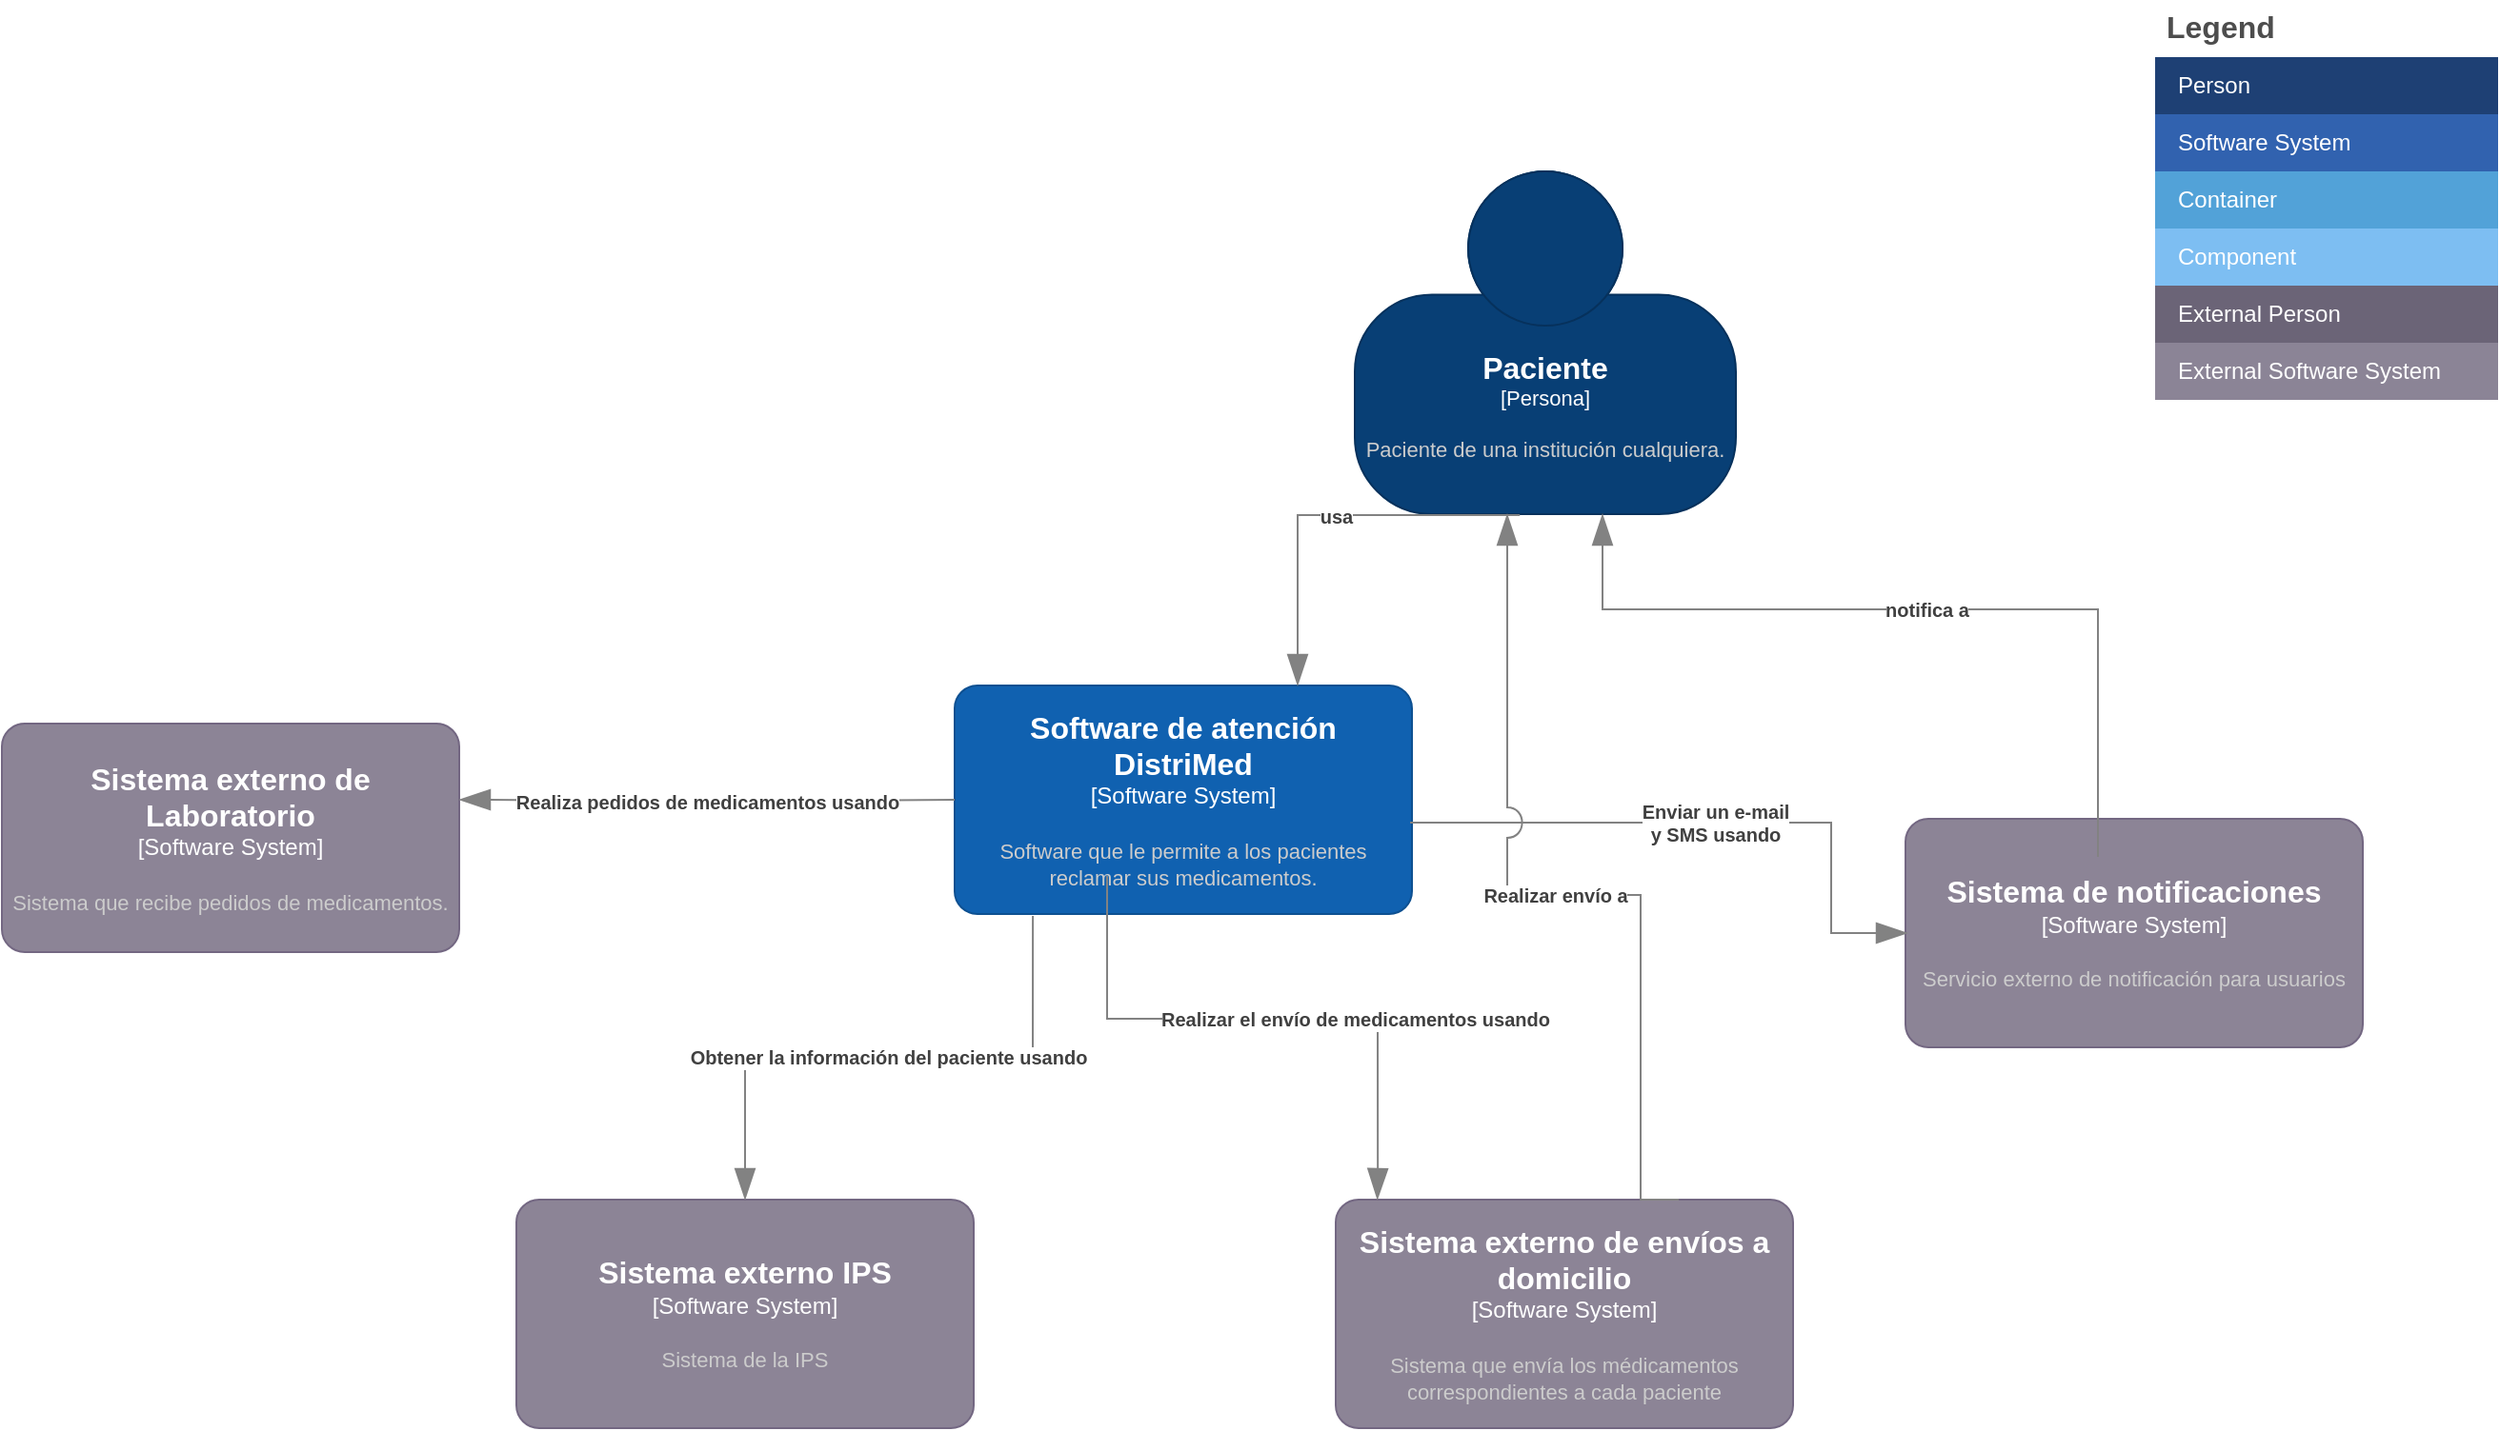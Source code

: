 <mxfile version="22.0.4" type="google" pages="3">
  <diagram name="Diagrama de contexto" id="dA7Y3RKdiItGD2ZMRKkl">
    <mxGraphModel dx="1947" dy="514" grid="1" gridSize="10" guides="1" tooltips="1" connect="1" arrows="1" fold="1" page="1" pageScale="1" pageWidth="827" pageHeight="1169" math="0" shadow="0">
      <root>
        <mxCell id="0" />
        <mxCell id="1" parent="0" />
        <object placeholders="1" c4Name="Paciente" c4Type="Persona" c4Description="Paciente de una institución cualquiera." label="&lt;font style=&quot;font-size: 16px&quot;&gt;&lt;b&gt;%c4Name%&lt;/b&gt;&lt;/font&gt;&lt;div&gt;[%c4Type%]&lt;/div&gt;&lt;br&gt;&lt;div&gt;&lt;font style=&quot;font-size: 11px&quot;&gt;&lt;font color=&quot;#cccccc&quot;&gt;%c4Description%&lt;/font&gt;&lt;/div&gt;" id="11WnYiVrWC1HTrxPc2Ni-1">
          <mxCell style="html=1;fontSize=11;dashed=0;whiteSpace=wrap;fillColor=#083F75;strokeColor=#06315C;fontColor=#ffffff;shape=mxgraph.c4.person2;align=center;metaEdit=1;points=[[0.5,0,0],[1,0.5,0],[1,0.75,0],[0.75,1,0],[0.5,1,0],[0.25,1,0],[0,0.75,0],[0,0.5,0]];resizable=0;" parent="1" vertex="1">
            <mxGeometry x="-70" y="150" width="200" height="180" as="geometry" />
          </mxCell>
        </object>
        <object placeholders="1" c4Name="Software de atención DistriMed" c4Type="Software System" c4Description="Software que le permite a los pacientes reclamar sus medicamentos." label="&lt;font style=&quot;font-size: 16px&quot;&gt;&lt;b&gt;%c4Name%&lt;/b&gt;&lt;/font&gt;&lt;div&gt;[%c4Type%]&lt;/div&gt;&lt;br&gt;&lt;div&gt;&lt;font style=&quot;font-size: 11px&quot;&gt;&lt;font color=&quot;#cccccc&quot;&gt;%c4Description%&lt;/font&gt;&lt;/div&gt;" id="11WnYiVrWC1HTrxPc2Ni-3">
          <mxCell style="rounded=1;whiteSpace=wrap;html=1;labelBackgroundColor=none;fillColor=#1061B0;fontColor=#ffffff;align=center;arcSize=10;strokeColor=#0D5091;metaEdit=1;resizable=0;points=[[0.25,0,0],[0.5,0,0],[0.75,0,0],[1,0.25,0],[1,0.5,0],[1,0.75,0],[0.75,1,0],[0.5,1,0],[0.25,1,0],[0,0.75,0],[0,0.5,0],[0,0.25,0]];" parent="1" vertex="1">
            <mxGeometry x="-280" y="420" width="240" height="120" as="geometry" />
          </mxCell>
        </object>
        <object placeholders="1" c4Name="Sistema de notificaciones" c4Type="Software System" c4Description="Servicio externo de notificación para usuarios" label="&lt;font style=&quot;font-size: 16px&quot;&gt;&lt;b&gt;%c4Name%&lt;/b&gt;&lt;/font&gt;&lt;div&gt;[%c4Type%]&lt;/div&gt;&lt;br&gt;&lt;div&gt;&lt;font style=&quot;font-size: 11px&quot;&gt;&lt;font color=&quot;#cccccc&quot;&gt;%c4Description%&lt;/font&gt;&lt;/div&gt;" id="QPab6-yayfXgT1Dms4wg-1">
          <mxCell style="rounded=1;whiteSpace=wrap;html=1;labelBackgroundColor=none;fillColor=#8C8496;fontColor=#ffffff;align=center;arcSize=10;strokeColor=#736782;metaEdit=1;resizable=0;points=[[0.25,0,0],[0.5,0,0],[0.75,0,0],[1,0.25,0],[1,0.5,0],[1,0.75,0],[0.75,1,0],[0.5,1,0],[0.25,1,0],[0,0.75,0],[0,0.5,0],[0,0.25,0]];" parent="1" vertex="1">
            <mxGeometry x="219" y="490" width="240" height="120" as="geometry" />
          </mxCell>
        </object>
        <mxCell id="IkXq-HEx2mrqa4O0Qw_q-1" value="Legend" style="shape=table;startSize=30;container=1;collapsible=0;childLayout=tableLayout;fontSize=16;align=left;verticalAlign=top;fillColor=none;strokeColor=none;fontColor=#4D4D4D;fontStyle=1;spacingLeft=6;spacing=0;resizable=0;" parent="1" vertex="1">
          <mxGeometry x="350" y="60" width="180" height="210" as="geometry" />
        </mxCell>
        <mxCell id="IkXq-HEx2mrqa4O0Qw_q-2" value="" style="shape=tableRow;horizontal=0;startSize=0;swimlaneHead=0;swimlaneBody=0;strokeColor=inherit;top=0;left=0;bottom=0;right=0;collapsible=0;dropTarget=0;fillColor=none;points=[[0,0.5],[1,0.5]];portConstraint=eastwest;fontSize=12;" parent="IkXq-HEx2mrqa4O0Qw_q-1" vertex="1">
          <mxGeometry y="30" width="180" height="30" as="geometry" />
        </mxCell>
        <mxCell id="IkXq-HEx2mrqa4O0Qw_q-3" value="Person" style="shape=partialRectangle;html=1;whiteSpace=wrap;connectable=0;strokeColor=inherit;overflow=hidden;fillColor=#1E4074;top=0;left=0;bottom=0;right=0;pointerEvents=1;fontSize=12;align=left;fontColor=#FFFFFF;gradientColor=none;spacingLeft=10;spacingRight=4;" parent="IkXq-HEx2mrqa4O0Qw_q-2" vertex="1">
          <mxGeometry width="180" height="30" as="geometry">
            <mxRectangle width="180" height="30" as="alternateBounds" />
          </mxGeometry>
        </mxCell>
        <mxCell id="IkXq-HEx2mrqa4O0Qw_q-4" value="" style="shape=tableRow;horizontal=0;startSize=0;swimlaneHead=0;swimlaneBody=0;strokeColor=inherit;top=0;left=0;bottom=0;right=0;collapsible=0;dropTarget=0;fillColor=none;points=[[0,0.5],[1,0.5]];portConstraint=eastwest;fontSize=12;" parent="IkXq-HEx2mrqa4O0Qw_q-1" vertex="1">
          <mxGeometry y="60" width="180" height="30" as="geometry" />
        </mxCell>
        <mxCell id="IkXq-HEx2mrqa4O0Qw_q-5" value="Software System" style="shape=partialRectangle;html=1;whiteSpace=wrap;connectable=0;strokeColor=inherit;overflow=hidden;fillColor=#3162AF;top=0;left=0;bottom=0;right=0;pointerEvents=1;fontSize=12;align=left;fontColor=#FFFFFF;gradientColor=none;spacingLeft=10;spacingRight=4;" parent="IkXq-HEx2mrqa4O0Qw_q-4" vertex="1">
          <mxGeometry width="180" height="30" as="geometry">
            <mxRectangle width="180" height="30" as="alternateBounds" />
          </mxGeometry>
        </mxCell>
        <mxCell id="IkXq-HEx2mrqa4O0Qw_q-6" value="" style="shape=tableRow;horizontal=0;startSize=0;swimlaneHead=0;swimlaneBody=0;strokeColor=inherit;top=0;left=0;bottom=0;right=0;collapsible=0;dropTarget=0;fillColor=none;points=[[0,0.5],[1,0.5]];portConstraint=eastwest;fontSize=12;" parent="IkXq-HEx2mrqa4O0Qw_q-1" vertex="1">
          <mxGeometry y="90" width="180" height="30" as="geometry" />
        </mxCell>
        <mxCell id="IkXq-HEx2mrqa4O0Qw_q-7" value="Container" style="shape=partialRectangle;html=1;whiteSpace=wrap;connectable=0;strokeColor=inherit;overflow=hidden;fillColor=#52a2d8;top=0;left=0;bottom=0;right=0;pointerEvents=1;fontSize=12;align=left;fontColor=#FFFFFF;gradientColor=none;spacingLeft=10;spacingRight=4;" parent="IkXq-HEx2mrqa4O0Qw_q-6" vertex="1">
          <mxGeometry width="180" height="30" as="geometry">
            <mxRectangle width="180" height="30" as="alternateBounds" />
          </mxGeometry>
        </mxCell>
        <mxCell id="IkXq-HEx2mrqa4O0Qw_q-8" value="" style="shape=tableRow;horizontal=0;startSize=0;swimlaneHead=0;swimlaneBody=0;strokeColor=inherit;top=0;left=0;bottom=0;right=0;collapsible=0;dropTarget=0;fillColor=none;points=[[0,0.5],[1,0.5]];portConstraint=eastwest;fontSize=12;" parent="IkXq-HEx2mrqa4O0Qw_q-1" vertex="1">
          <mxGeometry y="120" width="180" height="30" as="geometry" />
        </mxCell>
        <mxCell id="IkXq-HEx2mrqa4O0Qw_q-9" value="Component" style="shape=partialRectangle;html=1;whiteSpace=wrap;connectable=0;strokeColor=inherit;overflow=hidden;fillColor=#7dbef2;top=0;left=0;bottom=0;right=0;pointerEvents=1;fontSize=12;align=left;fontColor=#FFFFFF;gradientColor=none;spacingLeft=10;spacingRight=4;" parent="IkXq-HEx2mrqa4O0Qw_q-8" vertex="1">
          <mxGeometry width="180" height="30" as="geometry">
            <mxRectangle width="180" height="30" as="alternateBounds" />
          </mxGeometry>
        </mxCell>
        <mxCell id="IkXq-HEx2mrqa4O0Qw_q-10" value="" style="shape=tableRow;horizontal=0;startSize=0;swimlaneHead=0;swimlaneBody=0;strokeColor=inherit;top=0;left=0;bottom=0;right=0;collapsible=0;dropTarget=0;fillColor=none;points=[[0,0.5],[1,0.5]];portConstraint=eastwest;fontSize=12;" parent="IkXq-HEx2mrqa4O0Qw_q-1" vertex="1">
          <mxGeometry y="150" width="180" height="30" as="geometry" />
        </mxCell>
        <mxCell id="IkXq-HEx2mrqa4O0Qw_q-11" value="External Person" style="shape=partialRectangle;html=1;whiteSpace=wrap;connectable=0;strokeColor=inherit;overflow=hidden;fillColor=#6b6477;top=0;left=0;bottom=0;right=0;pointerEvents=1;fontSize=12;align=left;fontColor=#FFFFFF;gradientColor=none;spacingLeft=10;spacingRight=4;" parent="IkXq-HEx2mrqa4O0Qw_q-10" vertex="1">
          <mxGeometry width="180" height="30" as="geometry">
            <mxRectangle width="180" height="30" as="alternateBounds" />
          </mxGeometry>
        </mxCell>
        <mxCell id="IkXq-HEx2mrqa4O0Qw_q-12" value="" style="shape=tableRow;horizontal=0;startSize=0;swimlaneHead=0;swimlaneBody=0;strokeColor=inherit;top=0;left=0;bottom=0;right=0;collapsible=0;dropTarget=0;fillColor=none;points=[[0,0.5],[1,0.5]];portConstraint=eastwest;fontSize=12;" parent="IkXq-HEx2mrqa4O0Qw_q-1" vertex="1">
          <mxGeometry y="180" width="180" height="30" as="geometry" />
        </mxCell>
        <mxCell id="IkXq-HEx2mrqa4O0Qw_q-13" value="External Software System" style="shape=partialRectangle;html=1;whiteSpace=wrap;connectable=0;strokeColor=inherit;overflow=hidden;fillColor=#8b8496;top=0;left=0;bottom=0;right=0;pointerEvents=1;fontSize=12;align=left;fontColor=#FFFFFF;gradientColor=none;spacingLeft=10;spacingRight=4;" parent="IkXq-HEx2mrqa4O0Qw_q-12" vertex="1">
          <mxGeometry width="180" height="30" as="geometry">
            <mxRectangle width="180" height="30" as="alternateBounds" />
          </mxGeometry>
        </mxCell>
        <object placeholders="1" c4Name="Sistema externo IPS" c4Type="Software System" c4Description="Sistema de la IPS" label="&lt;font style=&quot;font-size: 16px&quot;&gt;&lt;b&gt;%c4Name%&lt;/b&gt;&lt;/font&gt;&lt;div&gt;[%c4Type%]&lt;/div&gt;&lt;br&gt;&lt;div&gt;&lt;font style=&quot;font-size: 11px&quot;&gt;&lt;font color=&quot;#cccccc&quot;&gt;%c4Description%&lt;/font&gt;&lt;/div&gt;" id="7SS3waJIk4r4PcF3FC5a-1">
          <mxCell style="rounded=1;whiteSpace=wrap;html=1;labelBackgroundColor=none;fillColor=#8C8496;fontColor=#ffffff;align=center;arcSize=10;strokeColor=#736782;metaEdit=1;resizable=0;points=[[0.25,0,0],[0.5,0,0],[0.75,0,0],[1,0.25,0],[1,0.5,0],[1,0.75,0],[0.75,1,0],[0.5,1,0],[0.25,1,0],[0,0.75,0],[0,0.5,0],[0,0.25,0]];" parent="1" vertex="1">
            <mxGeometry x="-510" y="690" width="240" height="120" as="geometry" />
          </mxCell>
        </object>
        <object placeholders="1" c4Type="Relationship" c4Description="Obtener la información del paciente usando" label="&lt;div style=&quot;text-align: left&quot;&gt;&lt;div style=&quot;text-align: center&quot;&gt;&lt;b&gt;%c4Description%&lt;/b&gt;&lt;/div&gt;" id="7SS3waJIk4r4PcF3FC5a-2">
          <mxCell style="endArrow=blockThin;html=1;fontSize=10;fontColor=#404040;strokeWidth=1;endFill=1;strokeColor=#828282;elbow=vertical;metaEdit=1;endSize=14;startSize=14;jumpStyle=arc;jumpSize=16;rounded=0;edgeStyle=orthogonalEdgeStyle;exitX=0.171;exitY=1.008;exitDx=0;exitDy=0;exitPerimeter=0;" parent="1" source="11WnYiVrWC1HTrxPc2Ni-3" target="7SS3waJIk4r4PcF3FC5a-1" edge="1">
            <mxGeometry width="240" relative="1" as="geometry">
              <mxPoint x="-190" y="570" as="sourcePoint" />
              <mxPoint x="160" y="660" as="targetPoint" />
              <Array as="points">
                <mxPoint x="-239" y="615" />
                <mxPoint x="-390" y="615" />
              </Array>
            </mxGeometry>
          </mxCell>
        </object>
        <object placeholders="1" c4Type="Relationship" c4Description="usa" label="&lt;div style=&quot;text-align: left&quot;&gt;&lt;div style=&quot;text-align: center&quot;&gt;&lt;b&gt;%c4Description%&lt;/b&gt;&lt;/div&gt;" id="IkXq-HEx2mrqa4O0Qw_q-17">
          <mxCell style="endArrow=blockThin;html=1;fontSize=10;fontColor=#404040;strokeWidth=1;endFill=1;strokeColor=#828282;elbow=vertical;metaEdit=1;endSize=14;startSize=14;jumpStyle=arc;jumpSize=16;rounded=0;edgeStyle=orthogonalEdgeStyle;exitX=0.433;exitY=1.003;exitDx=0;exitDy=0;exitPerimeter=0;" parent="1" source="11WnYiVrWC1HTrxPc2Ni-1" target="11WnYiVrWC1HTrxPc2Ni-3" edge="1">
            <mxGeometry x="-0.062" width="240" relative="1" as="geometry">
              <mxPoint x="-100" y="290" as="sourcePoint" />
              <mxPoint x="140" y="290" as="targetPoint" />
              <Array as="points">
                <mxPoint x="-100" y="330" />
              </Array>
              <mxPoint as="offset" />
            </mxGeometry>
          </mxCell>
        </object>
        <object placeholders="1" c4Type="Relationship" c4Description="notifica a" label="&lt;div style=&quot;text-align: left&quot;&gt;&lt;div style=&quot;text-align: center&quot;&gt;&lt;b&gt;%c4Description%&lt;/b&gt;&lt;/div&gt;" id="IkXq-HEx2mrqa4O0Qw_q-18">
          <mxCell style="endArrow=blockThin;html=1;fontSize=10;fontColor=#404040;strokeWidth=1;endFill=1;strokeColor=#828282;elbow=vertical;metaEdit=1;endSize=14;startSize=14;jumpStyle=arc;jumpSize=16;rounded=0;edgeStyle=orthogonalEdgeStyle;" parent="1" target="11WnYiVrWC1HTrxPc2Ni-1" edge="1">
            <mxGeometry width="240" relative="1" as="geometry">
              <mxPoint x="320" y="510" as="sourcePoint" />
              <mxPoint x="560" y="510" as="targetPoint" />
              <Array as="points">
                <mxPoint x="320" y="380" />
                <mxPoint x="60" y="380" />
                <mxPoint x="60" y="210" />
              </Array>
            </mxGeometry>
          </mxCell>
        </object>
        <object placeholders="1" c4Name="Sistema externo de envíos a domicilio" c4Type="Software System" c4Description="Sistema que envía los médicamentos correspondientes a cada paciente" label="&lt;font style=&quot;font-size: 16px&quot;&gt;&lt;b&gt;%c4Name%&lt;/b&gt;&lt;/font&gt;&lt;div&gt;[%c4Type%]&lt;/div&gt;&lt;br&gt;&lt;div&gt;&lt;font style=&quot;font-size: 11px&quot;&gt;&lt;font color=&quot;#cccccc&quot;&gt;%c4Description%&lt;/font&gt;&lt;/div&gt;" id="7SS3waJIk4r4PcF3FC5a-3">
          <mxCell style="rounded=1;whiteSpace=wrap;html=1;labelBackgroundColor=none;fillColor=#8C8496;fontColor=#ffffff;align=center;arcSize=10;strokeColor=#736782;metaEdit=1;resizable=0;points=[[0.25,0,0],[0.5,0,0],[0.75,0,0],[1,0.25,0],[1,0.5,0],[1,0.75,0],[0.75,1,0],[0.5,1,0],[0.25,1,0],[0,0.75,0],[0,0.5,0],[0,0.25,0]];" parent="1" vertex="1">
            <mxGeometry x="-80" y="690" width="240" height="120" as="geometry" />
          </mxCell>
        </object>
        <object placeholders="1" c4Type="Relationship" c4Description="Realizar el envío de medicamentos usando" label="&lt;div style=&quot;text-align: left&quot;&gt;&lt;div style=&quot;text-align: center&quot;&gt;&lt;b&gt;%c4Description%&lt;/b&gt;&lt;/div&gt;" id="7SS3waJIk4r4PcF3FC5a-4">
          <mxCell style="endArrow=blockThin;html=1;fontSize=10;fontColor=#404040;strokeWidth=1;endFill=1;strokeColor=#828282;elbow=vertical;metaEdit=1;endSize=14;startSize=14;jumpStyle=arc;jumpSize=16;rounded=0;edgeStyle=orthogonalEdgeStyle;exitX=0.407;exitY=0.996;exitDx=0;exitDy=0;exitPerimeter=0;entryX=0.091;entryY=0;entryDx=0;entryDy=0;entryPerimeter=0;" parent="1" target="7SS3waJIk4r4PcF3FC5a-3" edge="1">
            <mxGeometry x="0.314" width="240" relative="1" as="geometry">
              <mxPoint x="-200.0" y="520" as="sourcePoint" />
              <mxPoint x="-58.8" y="679.28" as="targetPoint" />
              <mxPoint as="offset" />
              <Array as="points">
                <mxPoint x="-200" y="595" />
                <mxPoint x="-58" y="595" />
                <mxPoint x="-58" y="679" />
                <mxPoint x="-58" y="679" />
              </Array>
            </mxGeometry>
          </mxCell>
        </object>
        <object placeholders="1" c4Type="Relationship" c4Description="Enviar un e-mail&#xa;y SMS usando" label="&lt;div style=&quot;text-align: left&quot;&gt;&lt;div style=&quot;text-align: center&quot;&gt;&lt;b&gt;%c4Description%&lt;/b&gt;&lt;/div&gt;" id="IkXq-HEx2mrqa4O0Qw_q-19">
          <mxCell style="endArrow=blockThin;html=1;fontSize=10;fontColor=#404040;strokeWidth=1;endFill=1;strokeColor=#828282;elbow=vertical;metaEdit=1;endSize=14;startSize=14;jumpStyle=arc;jumpSize=16;rounded=0;edgeStyle=orthogonalEdgeStyle;exitX=0.996;exitY=0.6;exitDx=0;exitDy=0;exitPerimeter=0;" parent="1" source="11WnYiVrWC1HTrxPc2Ni-3" edge="1">
            <mxGeometry width="240" relative="1" as="geometry">
              <mxPoint x="70" y="550" as="sourcePoint" />
              <mxPoint x="220" y="550" as="targetPoint" />
              <Array as="points">
                <mxPoint x="180" y="492" />
                <mxPoint x="180" y="550" />
              </Array>
            </mxGeometry>
          </mxCell>
        </object>
        <object placeholders="1" c4Type="Relationship" c4Description="Realizar envío a" label="&lt;div style=&quot;text-align: left&quot;&gt;&lt;div style=&quot;text-align: center&quot;&gt;&lt;b&gt;%c4Description%&lt;/b&gt;&lt;/div&gt;" id="7SS3waJIk4r4PcF3FC5a-5">
          <mxCell style="endArrow=blockThin;html=1;fontSize=10;fontColor=#404040;strokeWidth=1;endFill=1;strokeColor=#828282;elbow=vertical;metaEdit=1;endSize=14;startSize=14;jumpStyle=arc;jumpSize=16;rounded=0;edgeStyle=orthogonalEdgeStyle;exitX=0.75;exitY=0;exitDx=0;exitDy=0;exitPerimeter=0;" parent="1" source="7SS3waJIk4r4PcF3FC5a-3" target="11WnYiVrWC1HTrxPc2Ni-1" edge="1">
            <mxGeometry width="240" relative="1" as="geometry">
              <mxPoint x="-180" y="610" as="sourcePoint" />
              <mxPoint x="60" y="610" as="targetPoint" />
              <Array as="points">
                <mxPoint x="80" y="690" />
                <mxPoint x="80" y="530" />
                <mxPoint x="10" y="530" />
              </Array>
            </mxGeometry>
          </mxCell>
        </object>
        <object placeholders="1" c4Name="Sistema externo de Laboratorio" c4Type="Software System" c4Description="Sistema que recibe pedidos de medicamentos." label="&lt;font style=&quot;font-size: 16px&quot;&gt;&lt;b&gt;%c4Name%&lt;/b&gt;&lt;/font&gt;&lt;div&gt;[%c4Type%]&lt;/div&gt;&lt;br&gt;&lt;div&gt;&lt;font style=&quot;font-size: 11px&quot;&gt;&lt;font color=&quot;#cccccc&quot;&gt;%c4Description%&lt;/font&gt;&lt;/div&gt;" id="6GEPrF7SMtEylQ2phXfy-1">
          <mxCell style="rounded=1;whiteSpace=wrap;html=1;labelBackgroundColor=none;fillColor=#8C8496;fontColor=#ffffff;align=center;arcSize=10;strokeColor=#736782;metaEdit=1;resizable=0;points=[[0.25,0,0],[0.5,0,0],[0.75,0,0],[1,0.25,0],[1,0.5,0],[1,0.75,0],[0.75,1,0],[0.5,1,0],[0.25,1,0],[0,0.75,0],[0,0.5,0],[0,0.25,0]];" parent="1" vertex="1">
            <mxGeometry x="-780" y="440" width="240" height="120" as="geometry" />
          </mxCell>
        </object>
        <object placeholders="1" c4Type="Relationship" c4Description="Realiza pedidos de medicamentos usando" label="&lt;div style=&quot;text-align: left&quot;&gt;&lt;div style=&quot;text-align: center&quot;&gt;&lt;b&gt;%c4Description%&lt;/b&gt;&lt;/div&gt;" id="6GEPrF7SMtEylQ2phXfy-2">
          <mxCell style="endArrow=blockThin;html=1;fontSize=10;fontColor=#404040;strokeWidth=1;endFill=1;strokeColor=#828282;elbow=vertical;metaEdit=1;endSize=14;startSize=14;jumpStyle=arc;jumpSize=16;rounded=0;edgeStyle=orthogonalEdgeStyle;" parent="1" target="6GEPrF7SMtEylQ2phXfy-1" edge="1">
            <mxGeometry width="240" relative="1" as="geometry">
              <mxPoint x="-280" y="480" as="sourcePoint" />
              <mxPoint x="-140" y="450" as="targetPoint" />
              <Array as="points">
                <mxPoint x="-280" y="481" />
                <mxPoint x="-410" y="481" />
                <mxPoint x="-410" y="480" />
              </Array>
            </mxGeometry>
          </mxCell>
        </object>
      </root>
    </mxGraphModel>
  </diagram>
  <diagram id="mQDXEz0u_Jl7VFLAde3e" name="Diagrama de contenedores">
    <mxGraphModel dx="2820" dy="514" grid="1" gridSize="10" guides="1" tooltips="1" connect="1" arrows="1" fold="1" page="1" pageScale="1" pageWidth="850" pageHeight="1100" math="0" shadow="0">
      <root>
        <mxCell id="0" />
        <mxCell id="1" parent="0" />
        <object placeholders="1" c4Name="Paciente" c4Type="Persona" c4Description="Paciente de una institución cualquiera." label="&lt;font style=&quot;font-size: 16px&quot;&gt;&lt;b&gt;%c4Name%&lt;/b&gt;&lt;/font&gt;&lt;div&gt;[%c4Type%]&lt;/div&gt;&lt;br&gt;&lt;div&gt;&lt;font style=&quot;font-size: 11px&quot;&gt;&lt;font color=&quot;#cccccc&quot;&gt;%c4Description%&lt;/font&gt;&lt;/div&gt;" id="rVnv2zrXdoeGE1X20Hv6-1">
          <mxCell style="html=1;fontSize=11;dashed=0;whiteSpace=wrap;fillColor=#083F75;strokeColor=#06315C;fontColor=#ffffff;shape=mxgraph.c4.person2;align=center;metaEdit=1;points=[[0.5,0,0],[1,0.5,0],[1,0.75,0],[0.75,1,0],[0.5,1,0],[0.25,1,0],[0,0.75,0],[0,0.5,0]];resizable=0;" parent="1" vertex="1">
            <mxGeometry x="-440" y="90" width="200" height="180" as="geometry" />
          </mxCell>
        </object>
        <object placeholders="1" c4Name="Sistema de externo de notificaciones" c4Type="Software System" c4Description="Servicio externo de notificación para usuarios" label="&lt;font style=&quot;font-size: 16px&quot;&gt;&lt;b&gt;%c4Name%&lt;/b&gt;&lt;/font&gt;&lt;div&gt;[%c4Type%]&lt;/div&gt;&lt;br&gt;&lt;div&gt;&lt;font style=&quot;font-size: 11px&quot;&gt;&lt;font color=&quot;#cccccc&quot;&gt;%c4Description%&lt;/font&gt;&lt;/div&gt;" id="rVnv2zrXdoeGE1X20Hv6-2">
          <mxCell style="rounded=1;whiteSpace=wrap;html=1;labelBackgroundColor=none;fillColor=#8C8496;fontColor=#ffffff;align=center;arcSize=10;strokeColor=#736782;metaEdit=1;resizable=0;points=[[0.25,0,0],[0.5,0,0],[0.75,0,0],[1,0.25,0],[1,0.5,0],[1,0.75,0],[0.75,1,0],[0.5,1,0],[0.25,1,0],[0,0.75,0],[0,0.5,0],[0,0.25,0]];" parent="1" vertex="1">
            <mxGeometry x="210" y="530" width="240" height="120" as="geometry" />
          </mxCell>
        </object>
        <mxCell id="rVnv2zrXdoeGE1X20Hv6-3" value="Legend" style="shape=table;startSize=30;container=1;collapsible=0;childLayout=tableLayout;fontSize=16;align=left;verticalAlign=top;fillColor=none;strokeColor=none;fontColor=#4D4D4D;fontStyle=1;spacingLeft=6;spacing=0;resizable=0;" parent="1" vertex="1">
          <mxGeometry x="430" y="120" width="180" height="210" as="geometry" />
        </mxCell>
        <mxCell id="rVnv2zrXdoeGE1X20Hv6-4" value="" style="shape=tableRow;horizontal=0;startSize=0;swimlaneHead=0;swimlaneBody=0;strokeColor=inherit;top=0;left=0;bottom=0;right=0;collapsible=0;dropTarget=0;fillColor=none;points=[[0,0.5],[1,0.5]];portConstraint=eastwest;fontSize=12;" parent="rVnv2zrXdoeGE1X20Hv6-3" vertex="1">
          <mxGeometry y="30" width="180" height="30" as="geometry" />
        </mxCell>
        <mxCell id="rVnv2zrXdoeGE1X20Hv6-5" value="Person" style="shape=partialRectangle;html=1;whiteSpace=wrap;connectable=0;strokeColor=inherit;overflow=hidden;fillColor=#1E4074;top=0;left=0;bottom=0;right=0;pointerEvents=1;fontSize=12;align=left;fontColor=#FFFFFF;gradientColor=none;spacingLeft=10;spacingRight=4;" parent="rVnv2zrXdoeGE1X20Hv6-4" vertex="1">
          <mxGeometry width="180" height="30" as="geometry">
            <mxRectangle width="180" height="30" as="alternateBounds" />
          </mxGeometry>
        </mxCell>
        <mxCell id="rVnv2zrXdoeGE1X20Hv6-6" value="" style="shape=tableRow;horizontal=0;startSize=0;swimlaneHead=0;swimlaneBody=0;strokeColor=inherit;top=0;left=0;bottom=0;right=0;collapsible=0;dropTarget=0;fillColor=none;points=[[0,0.5],[1,0.5]];portConstraint=eastwest;fontSize=12;" parent="rVnv2zrXdoeGE1X20Hv6-3" vertex="1">
          <mxGeometry y="60" width="180" height="30" as="geometry" />
        </mxCell>
        <mxCell id="rVnv2zrXdoeGE1X20Hv6-7" value="Software System" style="shape=partialRectangle;html=1;whiteSpace=wrap;connectable=0;strokeColor=inherit;overflow=hidden;fillColor=#3162AF;top=0;left=0;bottom=0;right=0;pointerEvents=1;fontSize=12;align=left;fontColor=#FFFFFF;gradientColor=none;spacingLeft=10;spacingRight=4;" parent="rVnv2zrXdoeGE1X20Hv6-6" vertex="1">
          <mxGeometry width="180" height="30" as="geometry">
            <mxRectangle width="180" height="30" as="alternateBounds" />
          </mxGeometry>
        </mxCell>
        <mxCell id="rVnv2zrXdoeGE1X20Hv6-8" value="" style="shape=tableRow;horizontal=0;startSize=0;swimlaneHead=0;swimlaneBody=0;strokeColor=inherit;top=0;left=0;bottom=0;right=0;collapsible=0;dropTarget=0;fillColor=none;points=[[0,0.5],[1,0.5]];portConstraint=eastwest;fontSize=12;" parent="rVnv2zrXdoeGE1X20Hv6-3" vertex="1">
          <mxGeometry y="90" width="180" height="30" as="geometry" />
        </mxCell>
        <mxCell id="rVnv2zrXdoeGE1X20Hv6-9" value="Container" style="shape=partialRectangle;html=1;whiteSpace=wrap;connectable=0;strokeColor=inherit;overflow=hidden;fillColor=#52a2d8;top=0;left=0;bottom=0;right=0;pointerEvents=1;fontSize=12;align=left;fontColor=#FFFFFF;gradientColor=none;spacingLeft=10;spacingRight=4;" parent="rVnv2zrXdoeGE1X20Hv6-8" vertex="1">
          <mxGeometry width="180" height="30" as="geometry">
            <mxRectangle width="180" height="30" as="alternateBounds" />
          </mxGeometry>
        </mxCell>
        <mxCell id="rVnv2zrXdoeGE1X20Hv6-10" value="" style="shape=tableRow;horizontal=0;startSize=0;swimlaneHead=0;swimlaneBody=0;strokeColor=inherit;top=0;left=0;bottom=0;right=0;collapsible=0;dropTarget=0;fillColor=none;points=[[0,0.5],[1,0.5]];portConstraint=eastwest;fontSize=12;" parent="rVnv2zrXdoeGE1X20Hv6-3" vertex="1">
          <mxGeometry y="120" width="180" height="30" as="geometry" />
        </mxCell>
        <mxCell id="rVnv2zrXdoeGE1X20Hv6-11" value="Component" style="shape=partialRectangle;html=1;whiteSpace=wrap;connectable=0;strokeColor=inherit;overflow=hidden;fillColor=#7dbef2;top=0;left=0;bottom=0;right=0;pointerEvents=1;fontSize=12;align=left;fontColor=#FFFFFF;gradientColor=none;spacingLeft=10;spacingRight=4;" parent="rVnv2zrXdoeGE1X20Hv6-10" vertex="1">
          <mxGeometry width="180" height="30" as="geometry">
            <mxRectangle width="180" height="30" as="alternateBounds" />
          </mxGeometry>
        </mxCell>
        <mxCell id="rVnv2zrXdoeGE1X20Hv6-12" value="" style="shape=tableRow;horizontal=0;startSize=0;swimlaneHead=0;swimlaneBody=0;strokeColor=inherit;top=0;left=0;bottom=0;right=0;collapsible=0;dropTarget=0;fillColor=none;points=[[0,0.5],[1,0.5]];portConstraint=eastwest;fontSize=12;" parent="rVnv2zrXdoeGE1X20Hv6-3" vertex="1">
          <mxGeometry y="150" width="180" height="30" as="geometry" />
        </mxCell>
        <mxCell id="rVnv2zrXdoeGE1X20Hv6-13" value="External Person" style="shape=partialRectangle;html=1;whiteSpace=wrap;connectable=0;strokeColor=inherit;overflow=hidden;fillColor=#6b6477;top=0;left=0;bottom=0;right=0;pointerEvents=1;fontSize=12;align=left;fontColor=#FFFFFF;gradientColor=none;spacingLeft=10;spacingRight=4;" parent="rVnv2zrXdoeGE1X20Hv6-12" vertex="1">
          <mxGeometry width="180" height="30" as="geometry">
            <mxRectangle width="180" height="30" as="alternateBounds" />
          </mxGeometry>
        </mxCell>
        <mxCell id="rVnv2zrXdoeGE1X20Hv6-14" value="" style="shape=tableRow;horizontal=0;startSize=0;swimlaneHead=0;swimlaneBody=0;strokeColor=inherit;top=0;left=0;bottom=0;right=0;collapsible=0;dropTarget=0;fillColor=none;points=[[0,0.5],[1,0.5]];portConstraint=eastwest;fontSize=12;" parent="rVnv2zrXdoeGE1X20Hv6-3" vertex="1">
          <mxGeometry y="180" width="180" height="30" as="geometry" />
        </mxCell>
        <mxCell id="rVnv2zrXdoeGE1X20Hv6-15" value="External Software System" style="shape=partialRectangle;html=1;whiteSpace=wrap;connectable=0;strokeColor=inherit;overflow=hidden;fillColor=#8b8496;top=0;left=0;bottom=0;right=0;pointerEvents=1;fontSize=12;align=left;fontColor=#FFFFFF;gradientColor=none;spacingLeft=10;spacingRight=4;" parent="rVnv2zrXdoeGE1X20Hv6-14" vertex="1">
          <mxGeometry width="180" height="30" as="geometry">
            <mxRectangle width="180" height="30" as="alternateBounds" />
          </mxGeometry>
        </mxCell>
        <object placeholders="1" c4Name="Sistema externo IPS" c4Type="Software System" c4Description="Sistema de la IPS&#xa;" label="&lt;font style=&quot;font-size: 16px&quot;&gt;&lt;b&gt;%c4Name%&lt;/b&gt;&lt;/font&gt;&lt;div&gt;[%c4Type%]&lt;/div&gt;&lt;br&gt;&lt;div&gt;&lt;font style=&quot;font-size: 11px&quot;&gt;&lt;font color=&quot;#cccccc&quot;&gt;%c4Description%&lt;/font&gt;&lt;/div&gt;" id="rVnv2zrXdoeGE1X20Hv6-16">
          <mxCell style="rounded=1;whiteSpace=wrap;html=1;labelBackgroundColor=none;fillColor=#8C8496;fontColor=#ffffff;align=center;arcSize=10;strokeColor=#736782;metaEdit=1;resizable=0;points=[[0.25,0,0],[0.5,0,0],[0.75,0,0],[1,0.25,0],[1,0.5,0],[1,0.75,0],[0.75,1,0],[0.5,1,0],[0.25,1,0],[0,0.75,0],[0,0.5,0],[0,0.25,0]];" parent="1" vertex="1">
            <mxGeometry x="-1140" y="670" width="240" height="120" as="geometry" />
          </mxCell>
        </object>
        <object placeholders="1" c4Type="Relationship" c4Description="Obtener la información del paciente usando" label="&lt;div style=&quot;text-align: left&quot;&gt;&lt;div style=&quot;text-align: center&quot;&gt;&lt;b&gt;%c4Description%&lt;/b&gt;&lt;/div&gt;" id="rVnv2zrXdoeGE1X20Hv6-17">
          <mxCell style="endArrow=blockThin;html=1;fontSize=10;fontColor=#404040;strokeWidth=1;endFill=1;strokeColor=#828282;elbow=vertical;metaEdit=1;endSize=14;startSize=14;jumpStyle=arc;jumpSize=16;rounded=0;edgeStyle=orthogonalEdgeStyle;exitX=0.375;exitY=1.008;exitDx=0;exitDy=0;exitPerimeter=0;" parent="1" target="rVnv2zrXdoeGE1X20Hv6-16" edge="1">
            <mxGeometry width="240" relative="1" as="geometry">
              <mxPoint x="-300" y="690.96" as="sourcePoint" />
              <mxPoint x="70" y="810" as="targetPoint" />
              <Array as="points">
                <mxPoint x="-863" y="690" />
              </Array>
            </mxGeometry>
          </mxCell>
        </object>
        <object placeholders="1" c4Type="Relationship" c4Description="usa" label="&lt;div style=&quot;text-align: left&quot;&gt;&lt;div style=&quot;text-align: center&quot;&gt;&lt;b&gt;%c4Description%&lt;/b&gt;&lt;/div&gt;" id="rVnv2zrXdoeGE1X20Hv6-18">
          <mxCell style="endArrow=blockThin;html=1;fontSize=10;fontColor=#404040;strokeWidth=1;endFill=1;strokeColor=#828282;elbow=vertical;metaEdit=1;endSize=14;startSize=14;jumpStyle=arc;jumpSize=16;rounded=0;edgeStyle=orthogonalEdgeStyle;exitX=0.433;exitY=1.003;exitDx=0;exitDy=0;exitPerimeter=0;entryX=0.449;entryY=-0.006;entryDx=0;entryDy=0;entryPerimeter=0;" parent="1" source="rVnv2zrXdoeGE1X20Hv6-1" target="rVnv2zrXdoeGE1X20Hv6-31" edge="1">
            <mxGeometry x="-0.243" width="240" relative="1" as="geometry">
              <mxPoint x="-190" y="440" as="sourcePoint" />
              <mxPoint x="-320" y="420" as="targetPoint" />
              <Array as="points">
                <mxPoint x="-353" y="370" />
                <mxPoint x="-282" y="370" />
              </Array>
              <mxPoint as="offset" />
            </mxGeometry>
          </mxCell>
        </object>
        <object placeholders="1" c4Type="Relationship" c4Description="notifica a" label="&lt;div style=&quot;text-align: left&quot;&gt;&lt;div style=&quot;text-align: center&quot;&gt;&lt;b&gt;%c4Description%&lt;/b&gt;&lt;/div&gt;" id="rVnv2zrXdoeGE1X20Hv6-19">
          <mxCell style="endArrow=blockThin;html=1;fontSize=10;fontColor=#404040;strokeWidth=1;endFill=1;strokeColor=#828282;elbow=vertical;metaEdit=1;endSize=14;startSize=14;jumpStyle=arc;jumpSize=16;rounded=0;edgeStyle=orthogonalEdgeStyle;" parent="1" target="rVnv2zrXdoeGE1X20Hv6-1" edge="1">
            <mxGeometry x="0.195" width="240" relative="1" as="geometry">
              <mxPoint x="320" y="530" as="sourcePoint" />
              <mxPoint x="470" y="660" as="targetPoint" />
              <Array as="points">
                <mxPoint x="320" y="190" />
              </Array>
              <mxPoint as="offset" />
            </mxGeometry>
          </mxCell>
        </object>
        <object placeholders="1" c4Name="Sistema externo de envíos a domicilio" c4Type="Software System" c4Description="Sistema que envía los médicamentos correspondientes a cada paciente" label="&lt;font style=&quot;font-size: 16px&quot;&gt;&lt;b&gt;%c4Name%&lt;/b&gt;&lt;/font&gt;&lt;div&gt;[%c4Type%]&lt;/div&gt;&lt;br&gt;&lt;div&gt;&lt;font style=&quot;font-size: 11px&quot;&gt;&lt;font color=&quot;#cccccc&quot;&gt;%c4Description%&lt;/font&gt;&lt;/div&gt;" id="rVnv2zrXdoeGE1X20Hv6-20">
          <mxCell style="rounded=1;whiteSpace=wrap;html=1;labelBackgroundColor=none;fillColor=#8C8496;fontColor=#ffffff;align=center;arcSize=10;strokeColor=#736782;metaEdit=1;resizable=0;points=[[0.25,0,0],[0.5,0,0],[0.75,0,0],[1,0.25,0],[1,0.5,0],[1,0.75,0],[0.75,1,0],[0.5,1,0],[0.25,1,0],[0,0.75,0],[0,0.5,0],[0,0.25,0]];" parent="1" vertex="1">
            <mxGeometry x="-10" y="360" width="240" height="120" as="geometry" />
          </mxCell>
        </object>
        <object placeholders="1" c4Type="Relationship" c4Description="Realizar el envío de medicamentos usando" label="&lt;div style=&quot;text-align: left&quot;&gt;&lt;div style=&quot;text-align: center&quot;&gt;&lt;b&gt;%c4Description%&lt;/b&gt;&lt;/div&gt;" id="rVnv2zrXdoeGE1X20Hv6-21">
          <mxCell style="endArrow=blockThin;html=1;fontSize=10;fontColor=#404040;strokeWidth=1;endFill=1;strokeColor=#828282;elbow=vertical;metaEdit=1;endSize=14;startSize=14;jumpStyle=arc;jumpSize=16;rounded=0;edgeStyle=orthogonalEdgeStyle;exitX=0.667;exitY=1;exitDx=0;exitDy=0;exitPerimeter=0;" parent="1" target="rVnv2zrXdoeGE1X20Hv6-20" edge="1">
            <mxGeometry x="-0.035" width="240" relative="1" as="geometry">
              <mxPoint x="-229.92" y="690" as="sourcePoint" />
              <mxPoint x="40" y="810" as="targetPoint" />
              <mxPoint as="offset" />
              <Array as="points">
                <mxPoint x="-230" y="630" />
                <mxPoint x="140" y="630" />
              </Array>
            </mxGeometry>
          </mxCell>
        </object>
        <object placeholders="1" c4Type="Relationship" c4Description="Enviar un e-mail&#xa;y SMS usando" label="&lt;div style=&quot;text-align: left&quot;&gt;&lt;div style=&quot;text-align: center&quot;&gt;&lt;b&gt;%c4Description%&lt;/b&gt;&lt;/div&gt;" id="rVnv2zrXdoeGE1X20Hv6-22">
          <mxCell style="endArrow=blockThin;html=1;fontSize=10;fontColor=#404040;strokeWidth=1;endFill=1;strokeColor=#828282;elbow=vertical;metaEdit=1;endSize=14;startSize=14;jumpStyle=arc;jumpSize=16;rounded=0;edgeStyle=orthogonalEdgeStyle;entryX=0.459;entryY=1.012;entryDx=0;entryDy=0;entryPerimeter=0;" parent="1" source="rVnv2zrXdoeGE1X20Hv6-30" target="rVnv2zrXdoeGE1X20Hv6-2" edge="1">
            <mxGeometry width="240" relative="1" as="geometry">
              <mxPoint x="-150.96" y="642" as="sourcePoint" />
              <mxPoint x="360" y="670" as="targetPoint" />
              <Array as="points">
                <mxPoint x="320" y="690" />
              </Array>
            </mxGeometry>
          </mxCell>
        </object>
        <object placeholders="1" c4Type="Relationship" c4Description="Realizar envío a" label="&lt;div style=&quot;text-align: left&quot;&gt;&lt;div style=&quot;text-align: center&quot;&gt;&lt;b&gt;%c4Description%&lt;/b&gt;&lt;/div&gt;" id="rVnv2zrXdoeGE1X20Hv6-23">
          <mxCell style="endArrow=blockThin;html=1;fontSize=10;fontColor=#404040;strokeWidth=1;endFill=1;strokeColor=#828282;elbow=vertical;metaEdit=1;endSize=14;startSize=14;jumpStyle=arc;jumpSize=16;rounded=0;edgeStyle=orthogonalEdgeStyle;exitX=0.75;exitY=0;exitDx=0;exitDy=0;exitPerimeter=0;" parent="1" source="rVnv2zrXdoeGE1X20Hv6-20" target="rVnv2zrXdoeGE1X20Hv6-1" edge="1">
            <mxGeometry width="240" relative="1" as="geometry">
              <mxPoint x="-270" y="760" as="sourcePoint" />
              <mxPoint x="-30" y="760" as="targetPoint" />
              <Array as="points">
                <mxPoint x="170" y="220" />
              </Array>
            </mxGeometry>
          </mxCell>
        </object>
        <object placeholders="1" c4Type="Relationship" c4Description="Consulta información de formulas usando" label="&lt;div style=&quot;text-align: left&quot;&gt;&lt;div style=&quot;text-align: center&quot;&gt;&lt;b&gt;%c4Description%&lt;/b&gt;&lt;/div&gt;" id="rVnv2zrXdoeGE1X20Hv6-24">
          <mxCell style="endArrow=blockThin;html=1;fontSize=10;fontColor=#404040;strokeWidth=1;endFill=1;strokeColor=#828282;elbow=vertical;metaEdit=1;endSize=14;startSize=14;jumpStyle=arc;jumpSize=16;rounded=0;edgeStyle=orthogonalEdgeStyle;entryX=0.5;entryY=0;entryDx=0;entryDy=0;entryPerimeter=0;" parent="1" source="rVnv2zrXdoeGE1X20Hv6-1" target="rVnv2zrXdoeGE1X20Hv6-28" edge="1">
            <mxGeometry width="240" relative="1" as="geometry">
              <mxPoint x="-580" y="450" as="sourcePoint" />
              <mxPoint x="-590" y="400" as="targetPoint" />
            </mxGeometry>
          </mxCell>
        </object>
        <object placeholders="1" c4Name="Sistema DistriMed" c4Type="Sistema Software" c4Application="Container" label="&lt;font style=&quot;font-size: 16px&quot;&gt;&lt;b&gt;&lt;div style=&quot;text-align: left&quot;&gt;%c4Name%&lt;/div&gt;&lt;/b&gt;&lt;/font&gt;&lt;div style=&quot;text-align: left&quot;&gt;[%c4Application%]&lt;/div&gt;" id="rVnv2zrXdoeGE1X20Hv6-25">
          <mxCell style="rounded=1;fontSize=11;whiteSpace=wrap;html=1;dashed=1;arcSize=20;fillColor=none;strokeColor=#666666;fontColor=#333333;labelBackgroundColor=none;align=left;verticalAlign=bottom;labelBorderColor=none;spacingTop=0;spacing=10;dashPattern=8 4;metaEdit=1;rotatable=0;perimeter=rectanglePerimeter;noLabel=0;labelPadding=0;allowArrows=0;connectable=0;expand=0;recursiveResize=0;editable=1;pointerEvents=0;absoluteArcSize=1;points=[[0.25,0,0],[0.5,0,0],[0.75,0,0],[1,0.25,0],[1,0.5,0],[1,0.75,0],[0.75,1,0],[0.5,1,0],[0.25,1,0],[0,0.75,0],[0,0.5,0],[0,0.25,0]];" parent="1" vertex="1">
            <mxGeometry x="-830" y="390" width="700" height="580" as="geometry" />
          </mxCell>
        </object>
        <object placeholders="1" c4Name="Sistema externo de Laboratorio" c4Type="Software System" c4Description="Sistema que recibe pedidos de medicamentos." label="&lt;font style=&quot;font-size: 16px&quot;&gt;&lt;b&gt;%c4Name%&lt;/b&gt;&lt;/font&gt;&lt;div&gt;[%c4Type%]&lt;/div&gt;&lt;br&gt;&lt;div&gt;&lt;font style=&quot;font-size: 11px&quot;&gt;&lt;font color=&quot;#cccccc&quot;&gt;%c4Description%&lt;/font&gt;&lt;/div&gt;" id="rVnv2zrXdoeGE1X20Hv6-26">
          <mxCell style="rounded=1;whiteSpace=wrap;html=1;labelBackgroundColor=none;fillColor=#8C8496;fontColor=#ffffff;align=center;arcSize=10;strokeColor=#736782;metaEdit=1;resizable=0;points=[[0.25,0,0],[0.5,0,0],[0.75,0,0],[1,0.25,0],[1,0.5,0],[1,0.75,0],[0.75,1,0],[0.5,1,0],[0.25,1,0],[0,0.75,0],[0,0.5,0],[0,0.25,0]];" parent="1" vertex="1">
            <mxGeometry x="-1150" y="420" width="240" height="120" as="geometry" />
          </mxCell>
        </object>
        <object placeholders="1" c4Type="Relationship" c4Description="Realiza pedidos de medicamentos usando" label="&lt;div style=&quot;text-align: left&quot;&gt;&lt;div style=&quot;text-align: center&quot;&gt;&lt;b&gt;%c4Description%&lt;/b&gt;&lt;/div&gt;" id="rVnv2zrXdoeGE1X20Hv6-27">
          <mxCell style="endArrow=blockThin;html=1;fontSize=10;fontColor=#404040;strokeWidth=1;endFill=1;strokeColor=#828282;elbow=vertical;metaEdit=1;endSize=14;startSize=14;jumpStyle=arc;jumpSize=16;rounded=0;edgeStyle=orthogonalEdgeStyle;" parent="1" source="rVnv2zrXdoeGE1X20Hv6-30" target="rVnv2zrXdoeGE1X20Hv6-26" edge="1">
            <mxGeometry x="-0.485" width="240" relative="1" as="geometry">
              <mxPoint x="-800" y="460" as="sourcePoint" />
              <mxPoint x="-550" y="410" as="targetPoint" />
              <Array as="points">
                <mxPoint x="-810" y="660" />
                <mxPoint x="-810" y="460" />
              </Array>
              <mxPoint as="offset" />
            </mxGeometry>
          </mxCell>
        </object>
        <object placeholders="1" c4Name="Solución Web" c4Type="Container" c4Technology="e.g. SpringBoot, ElasticSearch, etc." c4Description="Solución que permite a lo pacientes consultar el estado de su formula médica." label="&lt;font style=&quot;font-size: 16px&quot;&gt;&lt;b&gt;%c4Name%&lt;/b&gt;&lt;/font&gt;&lt;div&gt;[%c4Type%: %c4Technology%]&lt;/div&gt;&lt;br&gt;&lt;div&gt;&lt;font style=&quot;font-size: 11px&quot;&gt;&lt;font color=&quot;#E6E6E6&quot;&gt;%c4Description%&lt;/font&gt;&lt;/div&gt;" id="rVnv2zrXdoeGE1X20Hv6-28">
          <mxCell style="rounded=1;whiteSpace=wrap;html=1;fontSize=11;labelBackgroundColor=none;fillColor=#23A2D9;fontColor=#ffffff;align=center;arcSize=10;strokeColor=#0E7DAD;metaEdit=1;resizable=0;points=[[0.25,0,0],[0.5,0,0],[0.75,0,0],[1,0.25,0],[1,0.5,0],[1,0.75,0],[0.75,1,0],[0.5,1,0],[0.25,1,0],[0,0.75,0],[0,0.5,0],[0,0.25,0]];" parent="1" vertex="1">
            <mxGeometry x="-710" y="430" width="240" height="120" as="geometry" />
          </mxCell>
        </object>
        <object placeholders="1" c4Type="Relationship" c4Description="Realiza llamados a" label="&lt;div style=&quot;text-align: left&quot;&gt;&lt;div style=&quot;text-align: center&quot;&gt;&lt;b&gt;%c4Description%&lt;/b&gt;&lt;/div&gt;" id="rVnv2zrXdoeGE1X20Hv6-29">
          <mxCell style="endArrow=blockThin;html=1;fontSize=10;fontColor=#404040;strokeWidth=1;endFill=1;strokeColor=#828282;elbow=vertical;metaEdit=1;endSize=14;startSize=14;jumpStyle=arc;jumpSize=16;rounded=0;edgeStyle=orthogonalEdgeStyle;" parent="1" source="rVnv2zrXdoeGE1X20Hv6-28" target="rVnv2zrXdoeGE1X20Hv6-30" edge="1">
            <mxGeometry width="240" relative="1" as="geometry">
              <mxPoint x="-430" y="540" as="sourcePoint" />
              <mxPoint x="-410" y="600" as="targetPoint" />
              <Array as="points">
                <mxPoint x="-590" y="570" />
                <mxPoint x="-330" y="570" />
              </Array>
              <mxPoint as="offset" />
            </mxGeometry>
          </mxCell>
        </object>
        <object placeholders="1" c4Name="APi" c4Type="Container" c4Technology="e.g. SpringBoot, ElasticSearch, etc." c4Description="Interfaz de programación de aplicaciones que permite la comunicación entre los demás contenedores del sistema." label="&lt;font style=&quot;font-size: 16px&quot;&gt;&lt;b&gt;%c4Name%&lt;/b&gt;&lt;/font&gt;&lt;div&gt;[%c4Type%: %c4Technology%]&lt;/div&gt;&lt;br&gt;&lt;div&gt;&lt;font style=&quot;font-size: 11px&quot;&gt;&lt;font color=&quot;#E6E6E6&quot;&gt;%c4Description%&lt;/font&gt;&lt;/div&gt;" id="rVnv2zrXdoeGE1X20Hv6-30">
          <mxCell style="rounded=1;whiteSpace=wrap;html=1;fontSize=11;labelBackgroundColor=none;fillColor=#23A2D9;fontColor=#ffffff;align=center;arcSize=10;strokeColor=#0E7DAD;metaEdit=1;resizable=0;points=[[0.25,0,0],[0.5,0,0],[0.75,0,0],[1,0.25,0],[1,0.5,0],[1,0.75,0],[0.75,1,0],[0.5,1,0],[0.25,1,0],[0,0.75,0],[0,0.5,0],[0,0.25,0]];" parent="1" vertex="1">
            <mxGeometry x="-450" y="615" width="240" height="120" as="geometry" />
          </mxCell>
        </object>
        <object placeholders="1" c4Name="Aplicación local" c4Type="Container" c4Technology="e.g. SpringBoot, ElasticSearch, etc." c4Description="Aplicación que permite realizar la distribución de medicamentos a pacientes de diferentes instituciones prestadoras de servicios de salud." label="&lt;font style=&quot;font-size: 16px&quot;&gt;&lt;b&gt;%c4Name%&lt;/b&gt;&lt;/font&gt;&lt;div&gt;[%c4Type%: %c4Technology%]&lt;/div&gt;&lt;br&gt;&lt;div&gt;&lt;font style=&quot;font-size: 11px&quot;&gt;&lt;font color=&quot;#E6E6E6&quot;&gt;%c4Description%&lt;/font&gt;&lt;/div&gt;" id="rVnv2zrXdoeGE1X20Hv6-31">
          <mxCell style="rounded=1;whiteSpace=wrap;html=1;fontSize=11;labelBackgroundColor=none;fillColor=#23A2D9;fontColor=#ffffff;align=center;arcSize=10;strokeColor=#0E7DAD;metaEdit=1;resizable=0;points=[[0.25,0,0],[0.5,0,0],[0.75,0,0],[1,0.25,0],[1,0.5,0],[1,0.75,0],[0.75,1,0],[0.5,1,0],[0.25,1,0],[0,0.75,0],[0,0.5,0],[0,0.25,0]];" parent="1" vertex="1">
            <mxGeometry x="-390" y="410" width="240" height="120" as="geometry" />
          </mxCell>
        </object>
        <object placeholders="1" c4Type="Database" c4Container="Database" c4Technology="e.g. Oracle Database 12" c4Description="Almacena la información de los pacientes y sus relacionados" label="&lt;font style=&quot;font-size: 16px&quot;&gt;&lt;b&gt;%c4Type%&lt;/b&gt;&lt;/font&gt;&lt;div&gt;[%c4Container%:&amp;nbsp;%c4Technology%]&lt;/div&gt;&lt;br&gt;&lt;div&gt;&lt;font style=&quot;font-size: 11px&quot;&gt;&lt;font color=&quot;#E6E6E6&quot;&gt;%c4Description%&lt;/font&gt;&lt;/div&gt;" id="rVnv2zrXdoeGE1X20Hv6-32">
          <mxCell style="shape=cylinder3;size=15;whiteSpace=wrap;html=1;boundedLbl=1;rounded=0;labelBackgroundColor=none;fillColor=#23A2D9;fontSize=12;fontColor=#ffffff;align=center;strokeColor=#0E7DAD;metaEdit=1;points=[[0.5,0,0],[1,0.25,0],[1,0.5,0],[1,0.75,0],[0.5,1,0],[0,0.75,0],[0,0.5,0],[0,0.25,0]];resizable=0;" parent="1" vertex="1">
            <mxGeometry x="-690" y="790" width="240" height="120" as="geometry" />
          </mxCell>
        </object>
        <object placeholders="1" c4Type="Relationship" c4Description="Lee y escribe información a" label="&lt;div style=&quot;text-align: left&quot;&gt;&lt;div style=&quot;text-align: center&quot;&gt;&lt;b&gt;%c4Description%&lt;/b&gt;&lt;/div&gt;" id="rVnv2zrXdoeGE1X20Hv6-33">
          <mxCell style="endArrow=blockThin;html=1;fontSize=10;fontColor=#404040;strokeWidth=1;endFill=1;strokeColor=#828282;elbow=vertical;metaEdit=1;endSize=14;startSize=14;jumpStyle=arc;jumpSize=16;rounded=0;edgeStyle=orthogonalEdgeStyle;exitX=0.5;exitY=1;exitDx=0;exitDy=0;exitPerimeter=0;" parent="1" source="rVnv2zrXdoeGE1X20Hv6-30" target="rVnv2zrXdoeGE1X20Hv6-32" edge="1">
            <mxGeometry width="240" relative="1" as="geometry">
              <mxPoint x="-410" y="780" as="sourcePoint" />
              <mxPoint x="-170" y="780" as="targetPoint" />
            </mxGeometry>
          </mxCell>
        </object>
        <object placeholders="1" c4Type="Relationship" c4Description="Realiza llamados a" label="&lt;div style=&quot;text-align: left&quot;&gt;&lt;div style=&quot;text-align: center&quot;&gt;&lt;b&gt;%c4Description%&lt;/b&gt;&lt;/div&gt;" id="rVnv2zrXdoeGE1X20Hv6-34">
          <mxCell style="endArrow=blockThin;html=1;fontSize=10;fontColor=#404040;strokeWidth=1;endFill=1;strokeColor=#828282;elbow=vertical;metaEdit=1;endSize=14;startSize=14;jumpStyle=arc;jumpSize=16;rounded=0;edgeStyle=orthogonalEdgeStyle;" parent="1" target="rVnv2zrXdoeGE1X20Hv6-30" edge="1">
            <mxGeometry x="-0.069" width="240" relative="1" as="geometry">
              <mxPoint x="-180" y="530" as="sourcePoint" />
              <mxPoint x="-120" y="600" as="targetPoint" />
              <Array as="points">
                <mxPoint x="-180" y="570" />
                <mxPoint x="-300" y="570" />
              </Array>
              <mxPoint as="offset" />
            </mxGeometry>
          </mxCell>
        </object>
        <object placeholders="1" c4Name="Sistema Externo de pagos" c4Type="Software System" c4Description="Sistema que cobra copagos dependiendo de la categoria de cada paciente." label="&lt;font style=&quot;font-size: 16px&quot;&gt;&lt;b&gt;%c4Name%&lt;/b&gt;&lt;/font&gt;&lt;div&gt;[%c4Type%]&lt;/div&gt;&lt;br&gt;&lt;div&gt;&lt;font style=&quot;font-size: 11px&quot;&gt;&lt;font color=&quot;#cccccc&quot;&gt;%c4Description%&lt;/font&gt;&lt;/div&gt;" id="ylpF0ML7wXgWcEvTlvOw-1">
          <mxCell style="rounded=1;whiteSpace=wrap;html=1;labelBackgroundColor=none;fillColor=#8C8496;fontColor=#ffffff;align=center;arcSize=10;strokeColor=#736782;metaEdit=1;resizable=0;points=[[0.25,0,0],[0.5,0,0],[0.75,0,0],[1,0.25,0],[1,0.5,0],[1,0.75,0],[0.75,1,0],[0.5,1,0],[0.25,1,0],[0,0.75,0],[0,0.5,0],[0,0.25,0]];" parent="1" vertex="1">
            <mxGeometry x="40" y="790" width="240" height="120" as="geometry" />
          </mxCell>
        </object>
        <object placeholders="1" c4Type="Relationship" c4Description="Procesa los pagos" label="&lt;div style=&quot;text-align: left&quot;&gt;&lt;div style=&quot;text-align: center&quot;&gt;&lt;b&gt;%c4Description%&lt;/b&gt;&lt;/div&gt;" id="ylpF0ML7wXgWcEvTlvOw-2">
          <mxCell style="endArrow=blockThin;html=1;fontSize=10;fontColor=#404040;strokeWidth=1;endFill=1;strokeColor=#828282;elbow=vertical;metaEdit=1;endSize=14;startSize=14;jumpStyle=arc;jumpSize=16;rounded=0;edgeStyle=orthogonalEdgeStyle;exitX=1;exitY=0.75;exitDx=0;exitDy=0;exitPerimeter=0;entryX=0.5;entryY=0;entryDx=0;entryDy=0;entryPerimeter=0;" parent="1" source="rVnv2zrXdoeGE1X20Hv6-30" target="ylpF0ML7wXgWcEvTlvOw-1" edge="1">
            <mxGeometry width="240" relative="1" as="geometry">
              <mxPoint x="-250" y="770" as="sourcePoint" />
              <mxPoint x="-10" y="770" as="targetPoint" />
              <Array as="points">
                <mxPoint x="-210" y="730" />
                <mxPoint x="160" y="730" />
              </Array>
            </mxGeometry>
          </mxCell>
        </object>
      </root>
    </mxGraphModel>
  </diagram>
  <diagram id="gJaaEF7Hd8ImEf_BNEca" name="Componentes">
    <mxGraphModel grid="1" page="1" gridSize="10" guides="1" tooltips="1" connect="1" arrows="1" fold="1" pageScale="1" pageWidth="850" pageHeight="1100" math="0" shadow="0">
      <root>
        <mxCell id="0" />
        <mxCell id="1" parent="0" />
        <object placeholders="1" c4Name="Aplicacion Local" c4Type="Container" c4Technology="e.g. SpringBoot, ElasticSearch, etc." c4Description="Aplicación que permite realizar la distribución de medicamentos a pacientes de diferentes instituciones prestadoras de servicios de salud." label="&lt;font style=&quot;font-size: 16px&quot;&gt;&lt;b&gt;%c4Name%&lt;/b&gt;&lt;/font&gt;&lt;div&gt;[%c4Type%: %c4Technology%]&lt;/div&gt;&lt;br&gt;&lt;div&gt;&lt;font style=&quot;font-size: 11px&quot;&gt;&lt;font color=&quot;#E6E6E6&quot;&gt;%c4Description%&lt;/font&gt;&lt;/div&gt;" id="yHjRbGX4HPXwZ890FIFy-14">
          <mxCell style="rounded=1;whiteSpace=wrap;html=1;fontSize=11;labelBackgroundColor=none;fillColor=#23A2D9;fontColor=#ffffff;align=center;arcSize=10;strokeColor=#0E7DAD;metaEdit=1;resizable=0;points=[[0.25,0,0],[0.5,0,0],[0.75,0,0],[1,0.25,0],[1,0.5,0],[1,0.75,0],[0.75,1,0],[0.5,1,0],[0.25,1,0],[0,0.75,0],[0,0.5,0],[0,0.25,0]];" vertex="1" parent="1">
            <mxGeometry x="130" y="90" width="240" height="120" as="geometry" />
          </mxCell>
        </object>
        <object placeholders="1" c4Name="Controlador de Notificaciones" c4Type="Container" c4Technology="e.g. SpringBoot, ElasticSearch, etc." c4Description="Controlar las notificaciones a los pacientes." label="&lt;font style=&quot;font-size: 16px&quot;&gt;&lt;b&gt;%c4Name%&lt;/b&gt;&lt;/font&gt;&lt;div&gt;[%c4Type%: %c4Technology%]&lt;/div&gt;&lt;br&gt;&lt;div&gt;&lt;font style=&quot;font-size: 11px&quot;&gt;&lt;font color=&quot;#E6E6E6&quot;&gt;%c4Description%&lt;/font&gt;&lt;/div&gt;" id="NgvSbfoXavcvgREv6U2x-1">
          <mxCell style="rounded=1;whiteSpace=wrap;html=1;fontSize=11;labelBackgroundColor=none;fillColor=#23A2D9;fontColor=#ffffff;align=center;arcSize=10;strokeColor=#0E7DAD;metaEdit=1;resizable=0;points=[[0.25,0,0],[0.5,0,0],[0.75,0,0],[1,0.25,0],[1,0.5,0],[1,0.75,0],[0.75,1,0],[0.5,1,0],[0.25,1,0],[0,0.75,0],[0,0.5,0],[0,0.25,0]];" vertex="1" parent="1">
            <mxGeometry x="1010" y="390" width="240" height="120" as="geometry" />
          </mxCell>
        </object>
        <object placeholders="1" c4Type="Relationship" c4Description="Llamado a la APi" label="&lt;div style=&quot;text-align: left&quot;&gt;&lt;div style=&quot;text-align: center&quot;&gt;&lt;b&gt;%c4Description%&lt;/b&gt;&lt;/div&gt;" id="NgvSbfoXavcvgREv6U2x-2">
          <mxCell style="endArrow=blockThin;html=1;fontSize=10;fontColor=#404040;strokeWidth=1;endFill=1;strokeColor=#828282;elbow=vertical;metaEdit=1;endSize=14;startSize=14;jumpStyle=arc;jumpSize=16;rounded=0;edgeStyle=orthogonalEdgeStyle;entryX=0.5;entryY=0;entryDx=0;entryDy=0;entryPerimeter=0;" edge="1" parent="1" target="NgvSbfoXavcvgREv6U2x-1">
            <mxGeometry width="240" relative="1" as="geometry">
              <mxPoint x="231" y="90" as="sourcePoint" />
              <mxPoint x="410" y="440" as="targetPoint" />
              <Array as="points">
                <mxPoint x="231" y="50" />
                <mxPoint x="1130" y="50" />
              </Array>
            </mxGeometry>
          </mxCell>
        </object>
        <object placeholders="1" c4Name="Controlador de IPS" c4Type="Container" c4Technology="e.g. SpringBoot, ElasticSearch, etc." c4Description="Description of container role/responsibility." label="&lt;font style=&quot;font-size: 16px&quot;&gt;&lt;b&gt;%c4Name%&lt;/b&gt;&lt;/font&gt;&lt;div&gt;[%c4Type%: %c4Technology%]&lt;/div&gt;&lt;br&gt;&lt;div&gt;&lt;font style=&quot;font-size: 11px&quot;&gt;&lt;font color=&quot;#E6E6E6&quot;&gt;%c4Description%&lt;/font&gt;&lt;/div&gt;" id="NgvSbfoXavcvgREv6U2x-4">
          <mxCell style="rounded=1;whiteSpace=wrap;html=1;fontSize=11;labelBackgroundColor=none;fillColor=#23A2D9;fontColor=#ffffff;align=center;arcSize=10;strokeColor=#0E7DAD;metaEdit=1;resizable=0;points=[[0.25,0,0],[0.5,0,0],[0.75,0,0],[1,0.25,0],[1,0.5,0],[1,0.75,0],[0.75,1,0],[0.5,1,0],[0.25,1,0],[0,0.75,0],[0,0.5,0],[0,0.25,0]];" vertex="1" parent="1">
            <mxGeometry x="-390" y="400" width="240" height="120" as="geometry" />
          </mxCell>
        </object>
        <object placeholders="1" c4Name="Controlador de Inventarios" c4Type="Container" c4Technology="e.g. SpringBoot, ElasticSearch, etc." c4Description="Controlar el uso del inventario." label="&lt;font style=&quot;font-size: 16px&quot;&gt;&lt;b&gt;%c4Name%&lt;/b&gt;&lt;/font&gt;&lt;div&gt;[%c4Type%: %c4Technology%]&lt;/div&gt;&lt;br&gt;&lt;div&gt;&lt;font style=&quot;font-size: 11px&quot;&gt;&lt;font color=&quot;#E6E6E6&quot;&gt;%c4Description%&lt;/font&gt;&lt;/div&gt;" id="NgvSbfoXavcvgREv6U2x-5">
          <mxCell style="rounded=1;whiteSpace=wrap;html=1;fontSize=11;labelBackgroundColor=none;fillColor=#23A2D9;fontColor=#ffffff;align=center;arcSize=10;strokeColor=#0E7DAD;metaEdit=1;resizable=0;points=[[0.25,0,0],[0.5,0,0],[0.75,0,0],[1,0.25,0],[1,0.5,0],[1,0.75,0],[0.75,1,0],[0.5,1,0],[0.25,1,0],[0,0.75,0],[0,0.5,0],[0,0.25,0]];" vertex="1" parent="1">
            <mxGeometry x="150" y="400" width="240" height="120" as="geometry" />
          </mxCell>
        </object>
        <object placeholders="1" c4Name="Controlador de Envios" c4Type="Container" c4Technology="e.g. SpringBoot, ElasticSearch, etc." c4Description="Controlar la distribución y solicitud de envios." label="&lt;font style=&quot;font-size: 16px&quot;&gt;&lt;b&gt;%c4Name%&lt;/b&gt;&lt;/font&gt;&lt;div&gt;[%c4Type%: %c4Technology%]&lt;/div&gt;&lt;br&gt;&lt;div&gt;&lt;font style=&quot;font-size: 11px&quot;&gt;&lt;font color=&quot;#E6E6E6&quot;&gt;%c4Description%&lt;/font&gt;&lt;/div&gt;" id="NgvSbfoXavcvgREv6U2x-6">
          <mxCell style="rounded=1;whiteSpace=wrap;html=1;fontSize=11;labelBackgroundColor=none;fillColor=#23A2D9;fontColor=#ffffff;align=center;arcSize=10;strokeColor=#0E7DAD;metaEdit=1;resizable=0;points=[[0.25,0,0],[0.5,0,0],[0.75,0,0],[1,0.25,0],[1,0.5,0],[1,0.75,0],[0.75,1,0],[0.5,1,0],[0.25,1,0],[0,0.75,0],[0,0.5,0],[0,0.25,0]];" vertex="1" parent="1">
            <mxGeometry x="730" y="390" width="240" height="120" as="geometry" />
          </mxCell>
        </object>
        <mxCell id="yHjRbGX4HPXwZ890FIFy-1" value="Legend" style="shape=table;startSize=30;container=1;collapsible=0;childLayout=tableLayout;fontSize=16;align=left;verticalAlign=top;fillColor=none;strokeColor=none;fontColor=#4D4D4D;fontStyle=1;spacingLeft=6;spacing=0;resizable=0;" vertex="1" parent="1">
          <mxGeometry x="-810" y="130" width="180" height="200" as="geometry" />
        </mxCell>
        <mxCell id="yHjRbGX4HPXwZ890FIFy-2" value="" style="shape=tableRow;horizontal=0;startSize=0;swimlaneHead=0;swimlaneBody=0;strokeColor=inherit;top=0;left=0;bottom=0;right=0;collapsible=0;dropTarget=0;fillColor=none;points=[[0,0.5],[1,0.5]];portConstraint=eastwest;fontSize=12;" vertex="1" parent="yHjRbGX4HPXwZ890FIFy-1">
          <mxGeometry y="30" width="180" height="30" as="geometry" />
        </mxCell>
        <mxCell id="yHjRbGX4HPXwZ890FIFy-3" value="Person" style="shape=partialRectangle;html=1;whiteSpace=wrap;connectable=0;strokeColor=inherit;overflow=hidden;fillColor=#1E4074;top=0;left=0;bottom=0;right=0;pointerEvents=1;fontSize=12;align=left;fontColor=#FFFFFF;gradientColor=none;spacingLeft=10;spacingRight=4;" vertex="1" parent="yHjRbGX4HPXwZ890FIFy-2">
          <mxGeometry width="180" height="30" as="geometry">
            <mxRectangle width="180" height="30" as="alternateBounds" />
          </mxGeometry>
        </mxCell>
        <mxCell id="yHjRbGX4HPXwZ890FIFy-4" value="" style="shape=tableRow;horizontal=0;startSize=0;swimlaneHead=0;swimlaneBody=0;strokeColor=inherit;top=0;left=0;bottom=0;right=0;collapsible=0;dropTarget=0;fillColor=none;points=[[0,0.5],[1,0.5]];portConstraint=eastwest;fontSize=12;" vertex="1" parent="yHjRbGX4HPXwZ890FIFy-1">
          <mxGeometry y="60" width="180" height="30" as="geometry" />
        </mxCell>
        <mxCell id="yHjRbGX4HPXwZ890FIFy-5" value="Software System" style="shape=partialRectangle;html=1;whiteSpace=wrap;connectable=0;strokeColor=inherit;overflow=hidden;fillColor=#3162AF;top=0;left=0;bottom=0;right=0;pointerEvents=1;fontSize=12;align=left;fontColor=#FFFFFF;gradientColor=none;spacingLeft=10;spacingRight=4;" vertex="1" parent="yHjRbGX4HPXwZ890FIFy-4">
          <mxGeometry width="180" height="30" as="geometry">
            <mxRectangle width="180" height="30" as="alternateBounds" />
          </mxGeometry>
        </mxCell>
        <mxCell id="yHjRbGX4HPXwZ890FIFy-6" value="" style="shape=tableRow;horizontal=0;startSize=0;swimlaneHead=0;swimlaneBody=0;strokeColor=inherit;top=0;left=0;bottom=0;right=0;collapsible=0;dropTarget=0;fillColor=none;points=[[0,0.5],[1,0.5]];portConstraint=eastwest;fontSize=12;" vertex="1" parent="yHjRbGX4HPXwZ890FIFy-1">
          <mxGeometry y="90" width="180" height="20" as="geometry" />
        </mxCell>
        <mxCell id="yHjRbGX4HPXwZ890FIFy-7" value="Container" style="shape=partialRectangle;html=1;whiteSpace=wrap;connectable=0;strokeColor=inherit;overflow=hidden;fillColor=#52a2d8;top=0;left=0;bottom=0;right=0;pointerEvents=1;fontSize=12;align=left;fontColor=#FFFFFF;gradientColor=none;spacingLeft=10;spacingRight=4;" vertex="1" parent="yHjRbGX4HPXwZ890FIFy-6">
          <mxGeometry width="180" height="20" as="geometry">
            <mxRectangle width="180" height="20" as="alternateBounds" />
          </mxGeometry>
        </mxCell>
        <mxCell id="yHjRbGX4HPXwZ890FIFy-8" value="" style="shape=tableRow;horizontal=0;startSize=0;swimlaneHead=0;swimlaneBody=0;strokeColor=inherit;top=0;left=0;bottom=0;right=0;collapsible=0;dropTarget=0;fillColor=none;points=[[0,0.5],[1,0.5]];portConstraint=eastwest;fontSize=12;" vertex="1" parent="yHjRbGX4HPXwZ890FIFy-1">
          <mxGeometry y="110" width="180" height="30" as="geometry" />
        </mxCell>
        <mxCell id="yHjRbGX4HPXwZ890FIFy-9" value="Component" style="shape=partialRectangle;html=1;whiteSpace=wrap;connectable=0;strokeColor=inherit;overflow=hidden;fillColor=#7dbef2;top=0;left=0;bottom=0;right=0;pointerEvents=1;fontSize=12;align=left;fontColor=#FFFFFF;gradientColor=none;spacingLeft=10;spacingRight=4;" vertex="1" parent="yHjRbGX4HPXwZ890FIFy-8">
          <mxGeometry width="180" height="30" as="geometry">
            <mxRectangle width="180" height="30" as="alternateBounds" />
          </mxGeometry>
        </mxCell>
        <mxCell id="yHjRbGX4HPXwZ890FIFy-10" value="" style="shape=tableRow;horizontal=0;startSize=0;swimlaneHead=0;swimlaneBody=0;strokeColor=inherit;top=0;left=0;bottom=0;right=0;collapsible=0;dropTarget=0;fillColor=none;points=[[0,0.5],[1,0.5]];portConstraint=eastwest;fontSize=12;" vertex="1" parent="yHjRbGX4HPXwZ890FIFy-1">
          <mxGeometry y="140" width="180" height="30" as="geometry" />
        </mxCell>
        <mxCell id="yHjRbGX4HPXwZ890FIFy-11" value="External Person" style="shape=partialRectangle;html=1;whiteSpace=wrap;connectable=0;strokeColor=inherit;overflow=hidden;fillColor=#6b6477;top=0;left=0;bottom=0;right=0;pointerEvents=1;fontSize=12;align=left;fontColor=#FFFFFF;gradientColor=none;spacingLeft=10;spacingRight=4;" vertex="1" parent="yHjRbGX4HPXwZ890FIFy-10">
          <mxGeometry width="180" height="30" as="geometry">
            <mxRectangle width="180" height="30" as="alternateBounds" />
          </mxGeometry>
        </mxCell>
        <mxCell id="yHjRbGX4HPXwZ890FIFy-12" value="" style="shape=tableRow;horizontal=0;startSize=0;swimlaneHead=0;swimlaneBody=0;strokeColor=inherit;top=0;left=0;bottom=0;right=0;collapsible=0;dropTarget=0;fillColor=none;points=[[0,0.5],[1,0.5]];portConstraint=eastwest;fontSize=12;" vertex="1" parent="yHjRbGX4HPXwZ890FIFy-1">
          <mxGeometry y="170" width="180" height="30" as="geometry" />
        </mxCell>
        <mxCell id="yHjRbGX4HPXwZ890FIFy-13" value="External Software System" style="shape=partialRectangle;html=1;whiteSpace=wrap;connectable=0;strokeColor=inherit;overflow=hidden;fillColor=#8b8496;top=0;left=0;bottom=0;right=0;pointerEvents=1;fontSize=12;align=left;fontColor=#FFFFFF;gradientColor=none;spacingLeft=10;spacingRight=4;" vertex="1" parent="yHjRbGX4HPXwZ890FIFy-12">
          <mxGeometry width="180" height="30" as="geometry">
            <mxRectangle width="180" height="30" as="alternateBounds" />
          </mxGeometry>
        </mxCell>
        <object placeholders="1" c4Type="Relationship" c4Description="Llamado a la APi" label="&lt;div style=&quot;text-align: left&quot;&gt;&lt;div style=&quot;text-align: center&quot;&gt;&lt;b&gt;%c4Description%&lt;/b&gt;&lt;/div&gt;" id="NgvSbfoXavcvgREv6U2x-7">
          <mxCell style="endArrow=blockThin;html=1;fontSize=10;fontColor=#404040;strokeWidth=1;endFill=1;strokeColor=#828282;elbow=vertical;metaEdit=1;endSize=14;startSize=14;jumpStyle=arc;jumpSize=16;rounded=0;edgeStyle=orthogonalEdgeStyle;exitX=0.75;exitY=0;exitDx=0;exitDy=0;exitPerimeter=0;entryX=0.5;entryY=0;entryDx=0;entryDy=0;entryPerimeter=0;" edge="1" parent="1" source="yHjRbGX4HPXwZ890FIFy-14" target="NgvSbfoXavcvgREv6U2x-6">
            <mxGeometry x="0.359" width="240" relative="1" as="geometry">
              <mxPoint x="400" y="370" as="sourcePoint" />
              <mxPoint x="959" y="520" as="targetPoint" />
              <Array as="points">
                <mxPoint x="310" y="70" />
                <mxPoint x="1010" y="70" />
                <mxPoint x="1010" y="260" />
                <mxPoint x="850" y="260" />
              </Array>
              <mxPoint as="offset" />
            </mxGeometry>
          </mxCell>
        </object>
        <object placeholders="1" c4Type="Relationship" c4Description="Llamado a la APi" label="&lt;div style=&quot;text-align: left&quot;&gt;&lt;div style=&quot;text-align: center&quot;&gt;&lt;b&gt;%c4Description%&lt;/b&gt;&lt;/div&gt;" id="NgvSbfoXavcvgREv6U2x-8">
          <mxCell style="endArrow=blockThin;html=1;fontSize=10;fontColor=#404040;strokeWidth=1;endFill=1;strokeColor=#828282;elbow=vertical;metaEdit=1;endSize=14;startSize=14;jumpStyle=arc;jumpSize=16;rounded=0;edgeStyle=orthogonalEdgeStyle;exitX=0.458;exitY=1.025;exitDx=0;exitDy=0;exitPerimeter=0;" edge="1" parent="1" source="yHjRbGX4HPXwZ890FIFy-14">
            <mxGeometry width="240" relative="1" as="geometry">
              <mxPoint x="350" y="330" as="sourcePoint" />
              <mxPoint x="240" y="400" as="targetPoint" />
              <Array as="points">
                <mxPoint x="240" y="400" />
              </Array>
            </mxGeometry>
          </mxCell>
        </object>
        <object placeholders="1" c4Type="Relationship" c4Description="Llamado a la APi" label="&lt;div style=&quot;text-align: left&quot;&gt;&lt;div style=&quot;text-align: center&quot;&gt;&lt;b&gt;%c4Description%&lt;/b&gt;&lt;/div&gt;" id="NgvSbfoXavcvgREv6U2x-9">
          <mxCell style="endArrow=blockThin;html=1;fontSize=10;fontColor=#404040;strokeWidth=1;endFill=1;strokeColor=#828282;elbow=vertical;metaEdit=1;endSize=14;startSize=14;jumpStyle=arc;jumpSize=16;rounded=0;edgeStyle=orthogonalEdgeStyle;" edge="1" parent="1" source="yHjRbGX4HPXwZ890FIFy-14" target="NgvSbfoXavcvgREv6U2x-4">
            <mxGeometry width="240" relative="1" as="geometry">
              <mxPoint x="541" y="270" as="sourcePoint" />
              <mxPoint x="1100" y="420" as="targetPoint" />
            </mxGeometry>
          </mxCell>
        </object>
        <object placeholders="1" c4Name="APi" c4Type="ContainerScopeBoundary" c4Application="Container" label="&lt;font style=&quot;font-size: 16px&quot;&gt;&lt;b&gt;&lt;div style=&quot;text-align: left&quot;&gt;%c4Name%&lt;/div&gt;&lt;/b&gt;&lt;/font&gt;&lt;div style=&quot;text-align: left&quot;&gt;[%c4Application%]&lt;/div&gt;" id="Nnymiu3WFpnq3_VM91Jj-1">
          <mxCell style="rounded=1;fontSize=11;whiteSpace=wrap;html=1;dashed=1;arcSize=20;fillColor=none;strokeColor=#666666;fontColor=#333333;labelBackgroundColor=none;align=left;verticalAlign=bottom;labelBorderColor=none;spacingTop=0;spacing=10;dashPattern=8 4;metaEdit=1;rotatable=0;perimeter=rectanglePerimeter;noLabel=0;labelPadding=0;allowArrows=0;connectable=0;expand=0;recursiveResize=0;editable=1;pointerEvents=0;absoluteArcSize=1;points=[[0.25,0,0],[0.5,0,0],[0.75,0,0],[1,0.25,0],[1,0.5,0],[1,0.75,0],[0.75,1,0],[0.5,1,0],[0.25,1,0],[0,0.75,0],[0,0.5,0],[0,0.25,0]];" vertex="1" parent="1">
            <mxGeometry x="-540" y="330" width="2200" height="580" as="geometry" />
          </mxCell>
        </object>
        <object placeholders="1" c4Name="Solución Web" c4Type="Container" c4Technology="e.g. SpringBoot, ElasticSearch, etc." c4Description="Solución que permite a lo pacientes consultar el estado de su formula médica." label="&lt;font style=&quot;font-size: 16px&quot;&gt;&lt;b&gt;%c4Name%&lt;/b&gt;&lt;/font&gt;&lt;div&gt;[%c4Type%: %c4Technology%]&lt;/div&gt;&lt;br&gt;&lt;div&gt;&lt;font style=&quot;font-size: 11px&quot;&gt;&lt;font color=&quot;#E6E6E6&quot;&gt;%c4Description%&lt;/font&gt;&lt;/div&gt;" id="JAAHpKBWISKZ0PddiLVn-1">
          <mxCell style="rounded=1;whiteSpace=wrap;html=1;fontSize=11;labelBackgroundColor=none;fillColor=#23A2D9;fontColor=#ffffff;align=center;arcSize=10;strokeColor=#0E7DAD;metaEdit=1;resizable=0;points=[[0.25,0,0],[0.5,0,0],[0.75,0,0],[1,0.25,0],[1,0.5,0],[1,0.75,0],[0.75,1,0],[0.5,1,0],[0.25,1,0],[0,0.75,0],[0,0.5,0],[0,0.25,0]];" vertex="1" parent="1">
            <mxGeometry x="700" y="90" width="240" height="120" as="geometry" />
          </mxCell>
        </object>
        <object placeholders="1" c4Type="Relationship" c4Description="Llamado a la APi" label="&lt;div style=&quot;text-align: left&quot;&gt;&lt;div style=&quot;text-align: center&quot;&gt;&lt;b&gt;%c4Description%&lt;/b&gt;&lt;/div&gt;" id="JAAHpKBWISKZ0PddiLVn-2">
          <mxCell style="endArrow=blockThin;html=1;fontSize=10;fontColor=#404040;strokeWidth=1;endFill=1;strokeColor=#828282;elbow=vertical;metaEdit=1;endSize=14;startSize=14;jumpStyle=arc;jumpSize=16;rounded=0;edgeStyle=orthogonalEdgeStyle;exitX=0;exitY=0.5;exitDx=0;exitDy=0;exitPerimeter=0;entryX=0.603;entryY=-0.002;entryDx=0;entryDy=0;entryPerimeter=0;" edge="1" parent="1" source="JAAHpKBWISKZ0PddiLVn-1" target="WbcjNuPm9eDXXDA0RYzS-1">
            <mxGeometry x="-0.66" width="240" relative="1" as="geometry">
              <mxPoint x="770" y="240" as="sourcePoint" />
              <mxPoint x="580" y="380" as="targetPoint" />
              <Array as="points">
                <mxPoint x="580" y="150" />
              </Array>
              <mxPoint as="offset" />
            </mxGeometry>
          </mxCell>
        </object>
        <object placeholders="1" c4Name="Controlador de Pacientes" c4Type="Container" c4Technology="e.g. SpringBoot, ElasticSearch, etc." c4Description="Controlar el manejo de pacientes." label="&lt;font style=&quot;font-size: 16px&quot;&gt;&lt;b&gt;%c4Name%&lt;/b&gt;&lt;/font&gt;&lt;div&gt;[%c4Type%: %c4Technology%]&lt;/div&gt;&lt;br&gt;&lt;div&gt;&lt;font style=&quot;font-size: 11px&quot;&gt;&lt;font color=&quot;#E6E6E6&quot;&gt;%c4Description%&lt;/font&gt;&lt;/div&gt;" id="WbcjNuPm9eDXXDA0RYzS-1">
          <mxCell style="rounded=1;whiteSpace=wrap;html=1;fontSize=11;labelBackgroundColor=none;fillColor=#23A2D9;fontColor=#ffffff;align=center;arcSize=10;strokeColor=#0E7DAD;metaEdit=1;resizable=0;points=[[0.25,0,0],[0.5,0,0],[0.75,0,0],[1,0.25,0],[1,0.5,0],[1,0.75,0],[0.75,1,0],[0.5,1,0],[0.25,1,0],[0,0.75,0],[0,0.5,0],[0,0.25,0]];" vertex="1" parent="1">
            <mxGeometry x="435" y="390" width="240" height="120" as="geometry" />
          </mxCell>
        </object>
        <object placeholders="1" c4Type="Relationship" c4Description="Llamado a la APi" label="&lt;div style=&quot;text-align: left&quot;&gt;&lt;div style=&quot;text-align: center&quot;&gt;&lt;b&gt;%c4Description%&lt;/b&gt;&lt;/div&gt;" id="WbcjNuPm9eDXXDA0RYzS-3">
          <mxCell style="endArrow=blockThin;html=1;fontSize=10;fontColor=#404040;strokeWidth=1;endFill=1;strokeColor=#828282;elbow=vertical;metaEdit=1;endSize=14;startSize=14;jumpStyle=arc;jumpSize=16;rounded=0;edgeStyle=orthogonalEdgeStyle;exitX=1;exitY=0.5;exitDx=0;exitDy=0;exitPerimeter=0;entryX=0.25;entryY=0;entryDx=0;entryDy=0;entryPerimeter=0;" edge="1" parent="1" source="yHjRbGX4HPXwZ890FIFy-14" target="WbcjNuPm9eDXXDA0RYzS-1">
            <mxGeometry x="-0.671" width="240" relative="1" as="geometry">
              <mxPoint x="650" y="210" as="sourcePoint" />
              <mxPoint x="420" y="460" as="targetPoint" />
              <mxPoint as="offset" />
            </mxGeometry>
          </mxCell>
        </object>
        <object placeholders="1" c4Name="Controlador de Pagos" c4Type="Container" c4Technology="e.g. SpringBoot, ElasticSearch, etc." c4Description="Controlar la solicitud de pagos." label="&lt;font style=&quot;font-size: 16px&quot;&gt;&lt;b&gt;%c4Name%&lt;/b&gt;&lt;/font&gt;&lt;div&gt;[%c4Type%: %c4Technology%]&lt;/div&gt;&lt;br&gt;&lt;div&gt;&lt;font style=&quot;font-size: 11px&quot;&gt;&lt;font color=&quot;#E6E6E6&quot;&gt;%c4Description%&lt;/font&gt;&lt;/div&gt;" id="WbcjNuPm9eDXXDA0RYzS-4">
          <mxCell style="rounded=1;whiteSpace=wrap;html=1;fontSize=11;labelBackgroundColor=none;fillColor=#23A2D9;fontColor=#ffffff;align=center;arcSize=10;strokeColor=#0E7DAD;metaEdit=1;resizable=0;points=[[0.25,0,0],[0.5,0,0],[0.75,0,0],[1,0.25,0],[1,0.5,0],[1,0.75,0],[0.75,1,0],[0.5,1,0],[0.25,1,0],[0,0.75,0],[0,0.5,0],[0,0.25,0]];" vertex="1" parent="1">
            <mxGeometry x="-130" y="400" width="240" height="120" as="geometry" />
          </mxCell>
        </object>
        <object placeholders="1" c4Type="Relationship" c4Description="Llamado a la APi" label="&lt;div style=&quot;text-align: left&quot;&gt;&lt;div style=&quot;text-align: center&quot;&gt;&lt;b&gt;%c4Description%&lt;/b&gt;&lt;/div&gt;" id="WbcjNuPm9eDXXDA0RYzS-5">
          <mxCell style="endArrow=blockThin;html=1;fontSize=10;fontColor=#404040;strokeWidth=1;endFill=1;strokeColor=#828282;elbow=vertical;metaEdit=1;endSize=14;startSize=14;jumpStyle=arc;jumpSize=16;rounded=0;edgeStyle=orthogonalEdgeStyle;" edge="1" parent="1" source="yHjRbGX4HPXwZ890FIFy-14" target="WbcjNuPm9eDXXDA0RYzS-4">
            <mxGeometry width="240" relative="1" as="geometry">
              <mxPoint x="130" y="280" as="sourcePoint" />
              <mxPoint x="-270" y="530" as="targetPoint" />
              <Array as="points">
                <mxPoint x="-10" y="180" />
              </Array>
            </mxGeometry>
          </mxCell>
        </object>
        <object placeholders="1" c4Type="Database" c4Container="Database" c4Technology="e.g. Oracle Database 12" c4Description="Almacena la información de los pacientes y sus relacionados" label="&lt;font style=&quot;font-size: 16px&quot;&gt;&lt;b&gt;%c4Type%&lt;/b&gt;&lt;/font&gt;&lt;div&gt;[%c4Container%:&amp;nbsp;%c4Technology%]&lt;/div&gt;&lt;br&gt;&lt;div&gt;&lt;font style=&quot;font-size: 11px&quot;&gt;&lt;font color=&quot;#E6E6E6&quot;&gt;%c4Description%&lt;/font&gt;&lt;/div&gt;" id="a9IbWce1xTTgIT25VN6t-1">
          <mxCell style="shape=cylinder3;size=15;whiteSpace=wrap;html=1;boundedLbl=1;rounded=0;labelBackgroundColor=none;fillColor=#23A2D9;fontSize=12;fontColor=#ffffff;align=center;strokeColor=#0E7DAD;metaEdit=1;points=[[0.5,0,0],[1,0.25,0],[1,0.5,0],[1,0.75,0],[0.5,1,0],[0,0.75,0],[0,0.5,0],[0,0.25,0]];resizable=0;" vertex="1" parent="1">
            <mxGeometry x="-120" y="950" width="240" height="120" as="geometry" />
          </mxCell>
        </object>
        <object placeholders="1" c4Name="Componente de seguridad Database" c4Type="Container" c4Technology="e.g. SpringBoot, ElasticSearch, etc." c4Description="Controla el acceso e integridad de la base de datos" label="&lt;font style=&quot;font-size: 16px&quot;&gt;&lt;b&gt;%c4Name%&lt;/b&gt;&lt;/font&gt;&lt;div&gt;[%c4Type%: %c4Technology%]&lt;/div&gt;&lt;br&gt;&lt;div&gt;&lt;font style=&quot;font-size: 11px&quot;&gt;&lt;font color=&quot;#E6E6E6&quot;&gt;%c4Description%&lt;/font&gt;&lt;/div&gt;" id="a9IbWce1xTTgIT25VN6t-2">
          <mxCell style="rounded=1;whiteSpace=wrap;html=1;fontSize=11;labelBackgroundColor=none;fillColor=#23A2D9;fontColor=#ffffff;align=center;arcSize=10;strokeColor=#0E7DAD;metaEdit=1;resizable=0;points=[[0.25,0,0],[0.5,0,0],[0.75,0,0],[1,0.25,0],[1,0.5,0],[1,0.75,0],[0.75,1,0],[0.5,1,0],[0.25,1,0],[0,0.75,0],[0,0.5,0],[0,0.25,0]];" vertex="1" parent="1">
            <mxGeometry x="-120" y="700" width="240" height="120" as="geometry" />
          </mxCell>
        </object>
        <object placeholders="1" c4Type="Relationship" c4Description="Usa" label="&lt;div style=&quot;text-align: left&quot;&gt;&lt;div style=&quot;text-align: center&quot;&gt;&lt;b&gt;%c4Description%&lt;/b&gt;&lt;/div&gt;" id="a9IbWce1xTTgIT25VN6t-3">
          <mxCell style="endArrow=blockThin;html=1;fontSize=10;fontColor=#404040;strokeWidth=1;endFill=1;strokeColor=#828282;elbow=vertical;metaEdit=1;endSize=14;startSize=14;jumpStyle=arc;jumpSize=16;rounded=0;edgeStyle=orthogonalEdgeStyle;exitX=0.5;exitY=1;exitDx=0;exitDy=0;exitPerimeter=0;entryX=0.918;entryY=0.012;entryDx=0;entryDy=0;entryPerimeter=0;" edge="1" parent="1" source="WbcjNuPm9eDXXDA0RYzS-1" target="a9IbWce1xTTgIT25VN6t-2">
            <mxGeometry width="240" relative="1" as="geometry">
              <mxPoint x="470" y="720" as="sourcePoint" />
              <mxPoint x="70" y="700" as="targetPoint" />
              <Array as="points">
                <mxPoint x="555" y="605" />
                <mxPoint x="100" y="605" />
                <mxPoint x="100" y="690" />
                <mxPoint x="100" y="690" />
              </Array>
            </mxGeometry>
          </mxCell>
        </object>
        <object placeholders="1" c4Type="Relationship" c4Description="Usa" label="&lt;div style=&quot;text-align: left&quot;&gt;&lt;div style=&quot;text-align: center&quot;&gt;&lt;b&gt;%c4Description%&lt;/b&gt;&lt;/div&gt;" id="a9IbWce1xTTgIT25VN6t-4">
          <mxCell style="endArrow=blockThin;html=1;fontSize=10;fontColor=#404040;strokeWidth=1;endFill=1;strokeColor=#828282;elbow=vertical;metaEdit=1;endSize=14;startSize=14;jumpStyle=arc;jumpSize=16;rounded=0;edgeStyle=orthogonalEdgeStyle;exitX=0.5;exitY=1;exitDx=0;exitDy=0;exitPerimeter=0;" edge="1" parent="1" source="WbcjNuPm9eDXXDA0RYzS-4" target="a9IbWce1xTTgIT25VN6t-2">
            <mxGeometry x="0.222" width="240" relative="1" as="geometry">
              <mxPoint x="385" y="690" as="sourcePoint" />
              <mxPoint x="-170" y="880" as="targetPoint" />
              <Array as="points">
                <mxPoint x="-100" y="520" />
              </Array>
              <mxPoint as="offset" />
            </mxGeometry>
          </mxCell>
        </object>
        <object placeholders="1" c4Type="Relationship" c4Description="Usa" label="&lt;div style=&quot;text-align: left&quot;&gt;&lt;div style=&quot;text-align: center&quot;&gt;&lt;b&gt;%c4Description%&lt;/b&gt;&lt;/div&gt;" id="a9IbWce1xTTgIT25VN6t-6">
          <mxCell style="endArrow=blockThin;html=1;fontSize=10;fontColor=#404040;strokeWidth=1;endFill=1;strokeColor=#828282;elbow=vertical;metaEdit=1;endSize=14;startSize=14;jumpStyle=arc;jumpSize=16;rounded=0;edgeStyle=orthogonalEdgeStyle;exitX=0.5;exitY=1;exitDx=0;exitDy=0;exitPerimeter=0;entryX=0.75;entryY=0;entryDx=0;entryDy=0;entryPerimeter=0;" edge="1" parent="1" source="NgvSbfoXavcvgREv6U2x-5" target="a9IbWce1xTTgIT25VN6t-2">
            <mxGeometry width="240" relative="1" as="geometry">
              <mxPoint x="270" y="530" as="sourcePoint" />
              <mxPoint x="-40" y="700" as="targetPoint" />
              <Array as="points">
                <mxPoint x="270" y="580" />
                <mxPoint x="60" y="580" />
              </Array>
            </mxGeometry>
          </mxCell>
        </object>
        <object placeholders="1" c4Type="Relationship" c4Description="Lee y escribe información a" label="&lt;div style=&quot;text-align: left&quot;&gt;&lt;div style=&quot;text-align: center&quot;&gt;&lt;b&gt;%c4Description%&lt;/b&gt;&lt;/div&gt;" id="P3tbEWkr6O6mLJJiiq88-1">
          <mxCell style="endArrow=blockThin;html=1;fontSize=10;fontColor=#404040;strokeWidth=1;endFill=1;strokeColor=#828282;elbow=vertical;metaEdit=1;endSize=14;startSize=14;jumpStyle=arc;jumpSize=16;rounded=0;edgeStyle=orthogonalEdgeStyle;exitX=0.5;exitY=1;exitDx=0;exitDy=0;exitPerimeter=0;" edge="1" parent="1" source="a9IbWce1xTTgIT25VN6t-2" target="a9IbWce1xTTgIT25VN6t-1">
            <mxGeometry width="240" relative="1" as="geometry">
              <mxPoint x="-320" y="805" as="sourcePoint" />
              <mxPoint x="-560" y="860" as="targetPoint" />
            </mxGeometry>
          </mxCell>
        </object>
        <object placeholders="1" c4Name="Sistema Externo de IPS" c4Type="Software System" c4Description="Sistema de la IPS" label="&lt;font style=&quot;font-size: 16px&quot;&gt;&lt;b&gt;%c4Name%&lt;/b&gt;&lt;/font&gt;&lt;div&gt;[%c4Type%]&lt;/div&gt;&lt;br&gt;&lt;div&gt;&lt;font style=&quot;font-size: 11px&quot;&gt;&lt;font color=&quot;#cccccc&quot;&gt;%c4Description%&lt;/font&gt;&lt;/div&gt;" id="P3tbEWkr6O6mLJJiiq88-2">
          <mxCell style="rounded=1;whiteSpace=wrap;html=1;labelBackgroundColor=none;fillColor=#8C8496;fontColor=#ffffff;align=center;arcSize=10;strokeColor=#736782;metaEdit=1;resizable=0;points=[[0.25,0,0],[0.5,0,0],[0.75,0,0],[1,0.25,0],[1,0.5,0],[1,0.75,0],[0.75,1,0],[0.5,1,0],[0.25,1,0],[0,0.75,0],[0,0.5,0],[0,0.25,0]];" vertex="1" parent="1">
            <mxGeometry x="-415" y="950" width="240" height="120" as="geometry" />
          </mxCell>
        </object>
        <object placeholders="1" c4Name="Componente IPS llamado" c4Type="Container" c4Technology="e.g. SpringBoot, ElasticSearch, etc." c4Description="Vinculo entre el controlador y el sistema externo" label="&lt;font style=&quot;font-size: 16px&quot;&gt;&lt;b&gt;%c4Name%&lt;/b&gt;&lt;/font&gt;&lt;div&gt;[%c4Type%: %c4Technology%]&lt;/div&gt;&lt;br&gt;&lt;div&gt;&lt;font style=&quot;font-size: 11px&quot;&gt;&lt;font color=&quot;#E6E6E6&quot;&gt;%c4Description%&lt;/font&gt;&lt;/div&gt;" id="P3tbEWkr6O6mLJJiiq88-3">
          <mxCell style="rounded=1;whiteSpace=wrap;html=1;fontSize=11;labelBackgroundColor=none;fillColor=#23A2D9;fontColor=#ffffff;align=center;arcSize=10;strokeColor=#0E7DAD;metaEdit=1;resizable=0;points=[[0.25,0,0],[0.5,0,0],[0.75,0,0],[1,0.25,0],[1,0.5,0],[1,0.75,0],[0.75,1,0],[0.5,1,0],[0.25,1,0],[0,0.75,0],[0,0.5,0],[0,0.25,0]];" vertex="1" parent="1">
            <mxGeometry x="-400" y="700" width="240" height="120" as="geometry" />
          </mxCell>
        </object>
        <object placeholders="1" c4Type="Relationship" c4Description="Usa" label="&lt;div style=&quot;text-align: left&quot;&gt;&lt;div style=&quot;text-align: center&quot;&gt;&lt;b&gt;%c4Description%&lt;/b&gt;&lt;/div&gt;" id="P3tbEWkr6O6mLJJiiq88-4">
          <mxCell style="endArrow=blockThin;html=1;fontSize=10;fontColor=#404040;strokeWidth=1;endFill=1;strokeColor=#828282;elbow=vertical;metaEdit=1;endSize=14;startSize=14;jumpStyle=arc;jumpSize=16;rounded=0;edgeStyle=orthogonalEdgeStyle;exitX=0.5;exitY=1;exitDx=0;exitDy=0;exitPerimeter=0;" edge="1" parent="1" source="NgvSbfoXavcvgREv6U2x-4" target="P3tbEWkr6O6mLJJiiq88-3">
            <mxGeometry width="240" relative="1" as="geometry">
              <mxPoint y="530" as="sourcePoint" />
              <mxPoint x="10" y="710" as="targetPoint" />
              <Array as="points">
                <mxPoint x="-270" y="660" />
                <mxPoint x="-270" y="660" />
              </Array>
            </mxGeometry>
          </mxCell>
        </object>
        <object placeholders="1" c4Type="Relationship" c4Description="Obtener la información del paciente usando" label="&lt;div style=&quot;text-align: left&quot;&gt;&lt;div style=&quot;text-align: center&quot;&gt;&lt;b&gt;%c4Description%&lt;/b&gt;&lt;/div&gt;" id="X-OHw0zAjNMg21Zd6Yw2-1">
          <mxCell style="endArrow=blockThin;html=1;fontSize=10;fontColor=#404040;strokeWidth=1;endFill=1;strokeColor=#828282;elbow=vertical;metaEdit=1;endSize=14;startSize=14;jumpStyle=arc;jumpSize=16;rounded=0;edgeStyle=orthogonalEdgeStyle;exitX=0.5;exitY=1;exitDx=0;exitDy=0;exitPerimeter=0;entryX=0.454;entryY=0.011;entryDx=0;entryDy=0;entryPerimeter=0;" edge="1" parent="1" source="P3tbEWkr6O6mLJJiiq88-3" target="P3tbEWkr6O6mLJJiiq88-2">
            <mxGeometry width="240" relative="1" as="geometry">
              <mxPoint x="-290" y="760.96" as="sourcePoint" />
              <mxPoint x="-890" y="760" as="targetPoint" />
              <Array as="points">
                <mxPoint x="-306" y="820" />
              </Array>
            </mxGeometry>
          </mxCell>
        </object>
        <object placeholders="1" c4Name="Sistema Externo de pagos" c4Type="Software System" c4Description="Sistema que cobra copagos dependiendo de la categoria de cada paciente." label="&lt;font style=&quot;font-size: 16px&quot;&gt;&lt;b&gt;%c4Name%&lt;/b&gt;&lt;/font&gt;&lt;div&gt;[%c4Type%]&lt;/div&gt;&lt;br&gt;&lt;div&gt;&lt;font style=&quot;font-size: 11px&quot;&gt;&lt;font color=&quot;#cccccc&quot;&gt;%c4Description%&lt;/font&gt;&lt;/div&gt;" id="X-OHw0zAjNMg21Zd6Yw2-2">
          <mxCell style="rounded=1;whiteSpace=wrap;html=1;labelBackgroundColor=none;fillColor=#8C8496;fontColor=#ffffff;align=center;arcSize=10;strokeColor=#736782;metaEdit=1;resizable=0;points=[[0.25,0,0],[0.5,0,0],[0.75,0,0],[1,0.25,0],[1,0.5,0],[1,0.75,0],[0.75,1,0],[0.5,1,0],[0.25,1,0],[0,0.75,0],[0,0.5,0],[0,0.25,0]];" vertex="1" parent="1">
            <mxGeometry x="230" y="950" width="240" height="120" as="geometry" />
          </mxCell>
        </object>
        <object placeholders="1" c4Type="Relationship" c4Description="Usa" label="&lt;div style=&quot;text-align: left&quot;&gt;&lt;div style=&quot;text-align: center&quot;&gt;&lt;b&gt;%c4Description%&lt;/b&gt;&lt;/div&gt;" id="X-OHw0zAjNMg21Zd6Yw2-3">
          <mxCell style="endArrow=blockThin;html=1;fontSize=10;fontColor=#404040;strokeWidth=1;endFill=1;strokeColor=#828282;elbow=vertical;metaEdit=1;endSize=14;startSize=14;jumpStyle=arc;jumpSize=16;rounded=0;edgeStyle=orthogonalEdgeStyle;entryX=0.5;entryY=0;entryDx=0;entryDy=0;entryPerimeter=0;" edge="1" parent="1" source="WbcjNuPm9eDXXDA0RYzS-4" target="X-OHw0zAjNMg21Zd6Yw2-4">
            <mxGeometry x="0.36" width="240" relative="1" as="geometry">
              <mxPoint y="530" as="sourcePoint" />
              <mxPoint x="330" y="670" as="targetPoint" />
              <Array as="points">
                <mxPoint x="10" y="660" />
                <mxPoint x="330" y="660" />
              </Array>
              <mxPoint as="offset" />
            </mxGeometry>
          </mxCell>
        </object>
        <object placeholders="1" c4Name="Componente de pagos" c4Type="Container" c4Technology="e.g. SpringBoot, ElasticSearch, etc." c4Description="Encargado de procesar los pagos." label="&lt;font style=&quot;font-size: 16px&quot;&gt;&lt;b&gt;%c4Name%&lt;/b&gt;&lt;/font&gt;&lt;div&gt;[%c4Type%: %c4Technology%]&lt;/div&gt;&lt;br&gt;&lt;div&gt;&lt;font style=&quot;font-size: 11px&quot;&gt;&lt;font color=&quot;#E6E6E6&quot;&gt;%c4Description%&lt;/font&gt;&lt;/div&gt;" id="X-OHw0zAjNMg21Zd6Yw2-4">
          <mxCell style="rounded=1;whiteSpace=wrap;html=1;fontSize=11;labelBackgroundColor=none;fillColor=#23A2D9;fontColor=#ffffff;align=center;arcSize=10;strokeColor=#0E7DAD;metaEdit=1;resizable=0;points=[[0.25,0,0],[0.5,0,0],[0.75,0,0],[1,0.25,0],[1,0.5,0],[1,0.75,0],[0.75,1,0],[0.5,1,0],[0.25,1,0],[0,0.75,0],[0,0.5,0],[0,0.25,0]];" vertex="1" parent="1">
            <mxGeometry x="210" y="700" width="240" height="120" as="geometry" />
          </mxCell>
        </object>
        <object placeholders="1" c4Type="Relationship" c4Description="Procesa los pagos" label="&lt;div style=&quot;text-align: left&quot;&gt;&lt;div style=&quot;text-align: center&quot;&gt;&lt;b&gt;%c4Description%&lt;/b&gt;&lt;/div&gt;" id="LRl3vQ5N8ceA2bJNb22e-1">
          <mxCell style="endArrow=blockThin;html=1;fontSize=10;fontColor=#404040;strokeWidth=1;endFill=1;strokeColor=#828282;elbow=vertical;metaEdit=1;endSize=14;startSize=14;jumpStyle=arc;jumpSize=16;rounded=0;edgeStyle=orthogonalEdgeStyle;entryX=0.5;entryY=0;entryDx=0;entryDy=0;entryPerimeter=0;" edge="1" parent="1" target="X-OHw0zAjNMg21Zd6Yw2-2">
            <mxGeometry width="240" relative="1" as="geometry">
              <mxPoint x="350" y="818" as="sourcePoint" />
              <mxPoint x="630" y="925" as="targetPoint" />
              <Array as="points">
                <mxPoint x="350" y="818" />
              </Array>
            </mxGeometry>
          </mxCell>
        </object>
        <object placeholders="1" c4Name="Componente de envios" c4Type="Container" c4Technology="e.g. SpringBoot, ElasticSearch, etc." c4Description="Vinculo entre el controlador y el sistema externo de envios" label="&lt;font style=&quot;font-size: 16px&quot;&gt;&lt;b&gt;%c4Name%&lt;/b&gt;&lt;/font&gt;&lt;div&gt;[%c4Type%: %c4Technology%]&lt;/div&gt;&lt;br&gt;&lt;div&gt;&lt;font style=&quot;font-size: 11px&quot;&gt;&lt;font color=&quot;#E6E6E6&quot;&gt;%c4Description%&lt;/font&gt;&lt;/div&gt;" id="LRl3vQ5N8ceA2bJNb22e-2">
          <mxCell style="rounded=1;whiteSpace=wrap;html=1;fontSize=11;labelBackgroundColor=none;fillColor=#23A2D9;fontColor=#ffffff;align=center;arcSize=10;strokeColor=#0E7DAD;metaEdit=1;resizable=0;points=[[0.25,0,0],[0.5,0,0],[0.75,0,0],[1,0.25,0],[1,0.5,0],[1,0.75,0],[0.75,1,0],[0.5,1,0],[0.25,1,0],[0,0.75,0],[0,0.5,0],[0,0.25,0]];" vertex="1" parent="1">
            <mxGeometry x="610" y="710" width="240" height="120" as="geometry" />
          </mxCell>
        </object>
        <object placeholders="1" c4Name="Componente de notificaciones" c4Type="Container" c4Technology="e.g. SpringBoot, ElasticSearch, etc." c4Description="Vinculo entre el controlador y el sistema externo de notificaciones" label="&lt;font style=&quot;font-size: 16px&quot;&gt;&lt;b&gt;%c4Name%&lt;/b&gt;&lt;/font&gt;&lt;div&gt;[%c4Type%: %c4Technology%]&lt;/div&gt;&lt;br&gt;&lt;div&gt;&lt;font style=&quot;font-size: 11px&quot;&gt;&lt;font color=&quot;#E6E6E6&quot;&gt;%c4Description%&lt;/font&gt;&lt;/div&gt;" id="LRl3vQ5N8ceA2bJNb22e-3">
          <mxCell style="rounded=1;whiteSpace=wrap;html=1;fontSize=11;labelBackgroundColor=none;fillColor=#23A2D9;fontColor=#ffffff;align=center;arcSize=10;strokeColor=#0E7DAD;metaEdit=1;resizable=0;points=[[0.25,0,0],[0.5,0,0],[0.75,0,0],[1,0.25,0],[1,0.5,0],[1,0.75,0],[0.75,1,0],[0.5,1,0],[0.25,1,0],[0,0.75,0],[0,0.5,0],[0,0.25,0]];" vertex="1" parent="1">
            <mxGeometry x="1020" y="700" width="240" height="120" as="geometry" />
          </mxCell>
        </object>
        <object placeholders="1" c4Type="Relationship" c4Description="Usa" label="&lt;div style=&quot;text-align: left&quot;&gt;&lt;div style=&quot;text-align: center&quot;&gt;&lt;b&gt;%c4Description%&lt;/b&gt;&lt;/div&gt;" id="LRl3vQ5N8ceA2bJNb22e-7">
          <mxCell style="endArrow=blockThin;html=1;fontSize=10;fontColor=#404040;strokeWidth=1;endFill=1;strokeColor=#828282;elbow=vertical;metaEdit=1;endSize=14;startSize=14;jumpStyle=arc;jumpSize=16;rounded=0;edgeStyle=orthogonalEdgeStyle;entryX=0.5;entryY=0;entryDx=0;entryDy=0;entryPerimeter=0;exitX=0.5;exitY=1;exitDx=0;exitDy=0;exitPerimeter=0;" edge="1" parent="1" source="NgvSbfoXavcvgREv6U2x-6" target="LRl3vQ5N8ceA2bJNb22e-2">
            <mxGeometry width="240" relative="1" as="geometry">
              <mxPoint x="841" y="510" as="sourcePoint" />
              <mxPoint x="830" y="700" as="targetPoint" />
              <Array as="points" />
            </mxGeometry>
          </mxCell>
        </object>
        <object placeholders="1" c4Type="Relationship" c4Description="Usa" label="&lt;div style=&quot;text-align: left&quot;&gt;&lt;div style=&quot;text-align: center&quot;&gt;&lt;b&gt;%c4Description%&lt;/b&gt;&lt;/div&gt;" id="LRl3vQ5N8ceA2bJNb22e-8">
          <mxCell style="endArrow=blockThin;html=1;fontSize=10;fontColor=#404040;strokeWidth=1;endFill=1;strokeColor=#828282;elbow=vertical;metaEdit=1;endSize=14;startSize=14;jumpStyle=arc;jumpSize=16;rounded=0;edgeStyle=orthogonalEdgeStyle;entryX=0.5;entryY=0;entryDx=0;entryDy=0;entryPerimeter=0;" edge="1" parent="1" source="NgvSbfoXavcvgREv6U2x-1" target="LRl3vQ5N8ceA2bJNb22e-3">
            <mxGeometry width="240" relative="1" as="geometry">
              <mxPoint x="1170" y="550" as="sourcePoint" />
              <mxPoint x="1050" y="750" as="targetPoint" />
              <Array as="points">
                <mxPoint x="1140" y="560" />
                <mxPoint x="1140" y="560" />
              </Array>
            </mxGeometry>
          </mxCell>
        </object>
        <object placeholders="1" c4Name="Sistema externo de Notificaciones" c4Type="Software System" c4Description="Servicio externo de notificación para usuarios" label="&lt;font style=&quot;font-size: 16px&quot;&gt;&lt;b&gt;%c4Name%&lt;/b&gt;&lt;/font&gt;&lt;div&gt;[%c4Type%]&lt;/div&gt;&lt;br&gt;&lt;div&gt;&lt;font style=&quot;font-size: 11px&quot;&gt;&lt;font color=&quot;#cccccc&quot;&gt;%c4Description%&lt;/font&gt;&lt;/div&gt;" id="LRl3vQ5N8ceA2bJNb22e-9">
          <mxCell style="rounded=1;whiteSpace=wrap;html=1;labelBackgroundColor=none;fillColor=#8C8496;fontColor=#ffffff;align=center;arcSize=10;strokeColor=#736782;metaEdit=1;resizable=0;points=[[0.25,0,0],[0.5,0,0],[0.75,0,0],[1,0.25,0],[1,0.5,0],[1,0.75,0],[0.75,1,0],[0.5,1,0],[0.25,1,0],[0,0.75,0],[0,0.5,0],[0,0.25,0]];" vertex="1" parent="1">
            <mxGeometry x="1020" y="950" width="240" height="120" as="geometry" />
          </mxCell>
        </object>
        <object placeholders="1" c4Name="Sistema externo de envios a domicilio" c4Type="Software System" c4Description="Sistema que envía los médicamentos correspondientes a cada paciente" label="&lt;font style=&quot;font-size: 16px&quot;&gt;&lt;b&gt;%c4Name%&lt;/b&gt;&lt;/font&gt;&lt;div&gt;[%c4Type%]&lt;/div&gt;&lt;br&gt;&lt;div&gt;&lt;font style=&quot;font-size: 11px&quot;&gt;&lt;font color=&quot;#cccccc&quot;&gt;%c4Description%&lt;/font&gt;&lt;/div&gt;" id="LRl3vQ5N8ceA2bJNb22e-10">
          <mxCell style="rounded=1;whiteSpace=wrap;html=1;labelBackgroundColor=none;fillColor=#8C8496;fontColor=#ffffff;align=center;arcSize=10;strokeColor=#736782;metaEdit=1;resizable=0;points=[[0.25,0,0],[0.5,0,0],[0.75,0,0],[1,0.25,0],[1,0.5,0],[1,0.75,0],[0.75,1,0],[0.5,1,0],[0.25,1,0],[0,0.75,0],[0,0.5,0],[0,0.25,0]];" vertex="1" parent="1">
            <mxGeometry x="600" y="950" width="240" height="120" as="geometry" />
          </mxCell>
        </object>
        <object placeholders="1" c4Type="Relationship" c4Description="Realizar el envío de medicamentos usando" label="&lt;div style=&quot;text-align: left&quot;&gt;&lt;div style=&quot;text-align: center&quot;&gt;&lt;b&gt;%c4Description%&lt;/b&gt;&lt;/div&gt;" id="O0aBh7HBjyluZRp2r3Ri-1">
          <mxCell style="endArrow=blockThin;html=1;fontSize=10;fontColor=#404040;strokeWidth=1;endFill=1;strokeColor=#828282;elbow=vertical;metaEdit=1;endSize=14;startSize=14;jumpStyle=arc;jumpSize=16;rounded=0;edgeStyle=orthogonalEdgeStyle;entryX=0.436;entryY=-0.015;entryDx=0;entryDy=0;entryPerimeter=0;" edge="1" parent="1" source="LRl3vQ5N8ceA2bJNb22e-2" target="LRl3vQ5N8ceA2bJNb22e-10">
            <mxGeometry x="-0.323" width="240" relative="1" as="geometry">
              <mxPoint x="680.0" y="940" as="sourcePoint" />
              <mxPoint x="1049.92" y="730" as="targetPoint" />
              <mxPoint as="offset" />
              <Array as="points">
                <mxPoint x="705" y="880" />
              </Array>
            </mxGeometry>
          </mxCell>
        </object>
        <object placeholders="1" c4Type="Relationship" c4Description="Enviar un e-mail&#xa;y SMS usando" label="&lt;div style=&quot;text-align: left&quot;&gt;&lt;div style=&quot;text-align: center&quot;&gt;&lt;b&gt;%c4Description%&lt;/b&gt;&lt;/div&gt;" id="eZ7-jBetViipQwKfkyz9-1">
          <mxCell style="endArrow=blockThin;html=1;fontSize=10;fontColor=#404040;strokeWidth=1;endFill=1;strokeColor=#828282;elbow=vertical;metaEdit=1;endSize=14;startSize=14;jumpStyle=arc;jumpSize=16;rounded=0;edgeStyle=orthogonalEdgeStyle;entryX=0.5;entryY=0;entryDx=0;entryDy=0;entryPerimeter=0;exitX=0.5;exitY=1;exitDx=0;exitDy=0;exitPerimeter=0;" edge="1" parent="1" source="LRl3vQ5N8ceA2bJNb22e-3" target="LRl3vQ5N8ceA2bJNb22e-9">
            <mxGeometry width="240" relative="1" as="geometry">
              <mxPoint x="790" y="869" as="sourcePoint" />
              <mxPoint x="1320" y="830" as="targetPoint" />
              <Array as="points">
                <mxPoint x="1140" y="900" />
                <mxPoint x="1140" y="900" />
              </Array>
            </mxGeometry>
          </mxCell>
        </object>
        <object placeholders="1" c4Name="Sistema externo de Laboratorio" c4Type="Software System" c4Description="Sistema que recibe pedidos de medicamentos." label="&lt;font style=&quot;font-size: 16px&quot;&gt;&lt;b&gt;%c4Name%&lt;/b&gt;&lt;/font&gt;&lt;div&gt;[%c4Type%]&lt;/div&gt;&lt;br&gt;&lt;div&gt;&lt;font style=&quot;font-size: 11px&quot;&gt;&lt;font color=&quot;#cccccc&quot;&gt;%c4Description%&lt;/font&gt;&lt;/div&gt;" id="JNkda-TXHQzA6UMORUNW-1">
          <mxCell style="rounded=1;whiteSpace=wrap;html=1;labelBackgroundColor=none;fillColor=#8C8496;fontColor=#ffffff;align=center;arcSize=10;strokeColor=#736782;metaEdit=1;resizable=0;points=[[0.25,0,0],[0.5,0,0],[0.75,0,0],[1,0.25,0],[1,0.5,0],[1,0.75,0],[0.75,1,0],[0.5,1,0],[0.25,1,0],[0,0.75,0],[0,0.5,0],[0,0.25,0]];" vertex="1" parent="1">
            <mxGeometry x="1370" y="950" width="240" height="120" as="geometry" />
          </mxCell>
        </object>
        <object placeholders="1" c4Name="Controlador de Laboratorio" c4Type="Container" c4Technology="e.g. SpringBoot, ElasticSearch, etc." c4Description="Controlar las notificaciones a los pacientes." label="&lt;font style=&quot;font-size: 16px&quot;&gt;&lt;b&gt;%c4Name%&lt;/b&gt;&lt;/font&gt;&lt;div&gt;[%c4Type%: %c4Technology%]&lt;/div&gt;&lt;br&gt;&lt;div&gt;&lt;font style=&quot;font-size: 11px&quot;&gt;&lt;font color=&quot;#E6E6E6&quot;&gt;%c4Description%&lt;/font&gt;&lt;/div&gt;" id="FZCbwfqLIbcteIBP6qSD-1">
          <mxCell style="rounded=1;whiteSpace=wrap;html=1;fontSize=11;labelBackgroundColor=none;fillColor=#23A2D9;fontColor=#ffffff;align=center;arcSize=10;strokeColor=#0E7DAD;metaEdit=1;resizable=0;points=[[0.25,0,0],[0.5,0,0],[0.75,0,0],[1,0.25,0],[1,0.5,0],[1,0.75,0],[0.75,1,0],[0.5,1,0],[0.25,1,0],[0,0.75,0],[0,0.5,0],[0,0.25,0]];" vertex="1" parent="1">
            <mxGeometry x="1370" y="390" width="240" height="120" as="geometry" />
          </mxCell>
        </object>
        <object placeholders="1" c4Name="Componente de laboratorio" c4Type="Container" c4Technology="e.g. SpringBoot, ElasticSearch, etc." c4Description="Vinculo entre el controlador y el sistema externo del laboratorio" label="&lt;font style=&quot;font-size: 16px&quot;&gt;&lt;b&gt;%c4Name%&lt;/b&gt;&lt;/font&gt;&lt;div&gt;[%c4Type%: %c4Technology%]&lt;/div&gt;&lt;br&gt;&lt;div&gt;&lt;font style=&quot;font-size: 11px&quot;&gt;&lt;font color=&quot;#E6E6E6&quot;&gt;%c4Description%&lt;/font&gt;&lt;/div&gt;" id="FZCbwfqLIbcteIBP6qSD-2">
          <mxCell style="rounded=1;whiteSpace=wrap;html=1;fontSize=11;labelBackgroundColor=none;fillColor=#23A2D9;fontColor=#ffffff;align=center;arcSize=10;strokeColor=#0E7DAD;metaEdit=1;resizable=0;points=[[0.25,0,0],[0.5,0,0],[0.75,0,0],[1,0.25,0],[1,0.5,0],[1,0.75,0],[0.75,1,0],[0.5,1,0],[0.25,1,0],[0,0.75,0],[0,0.5,0],[0,0.25,0]];" vertex="1" parent="1">
            <mxGeometry x="1360" y="700" width="240" height="120" as="geometry" />
          </mxCell>
        </object>
        <object placeholders="1" c4Type="Relationship" c4Description="Usa" label="&lt;div style=&quot;text-align: left&quot;&gt;&lt;div style=&quot;text-align: center&quot;&gt;&lt;b&gt;%c4Description%&lt;/b&gt;&lt;/div&gt;" id="FZCbwfqLIbcteIBP6qSD-3">
          <mxCell style="endArrow=blockThin;html=1;fontSize=10;fontColor=#404040;strokeWidth=1;endFill=1;strokeColor=#828282;elbow=vertical;metaEdit=1;endSize=14;startSize=14;jumpStyle=arc;jumpSize=16;rounded=0;edgeStyle=orthogonalEdgeStyle;exitX=0.5;exitY=1;exitDx=0;exitDy=0;exitPerimeter=0;" edge="1" parent="1" source="FZCbwfqLIbcteIBP6qSD-1" target="FZCbwfqLIbcteIBP6qSD-2">
            <mxGeometry width="240" relative="1" as="geometry">
              <mxPoint x="1489.5" y="530" as="sourcePoint" />
              <mxPoint x="1490" y="690" as="targetPoint" />
              <Array as="points">
                <mxPoint x="1490" y="630" />
                <mxPoint x="1490" y="630" />
              </Array>
            </mxGeometry>
          </mxCell>
        </object>
        <object placeholders="1" c4Type="Relationship" c4Description="Realiza pedidos de medicamentos usando" label="&lt;div style=&quot;text-align: left&quot;&gt;&lt;div style=&quot;text-align: center&quot;&gt;&lt;b&gt;%c4Description%&lt;/b&gt;&lt;/div&gt;" id="FZCbwfqLIbcteIBP6qSD-4">
          <mxCell style="endArrow=blockThin;html=1;fontSize=10;fontColor=#404040;strokeWidth=1;endFill=1;strokeColor=#828282;elbow=vertical;metaEdit=1;endSize=14;startSize=14;jumpStyle=arc;jumpSize=16;rounded=0;edgeStyle=orthogonalEdgeStyle;exitX=0.5;exitY=1;exitDx=0;exitDy=0;exitPerimeter=0;entryX=0.5;entryY=0;entryDx=0;entryDy=0;entryPerimeter=0;" edge="1" parent="1" source="FZCbwfqLIbcteIBP6qSD-2" target="JNkda-TXHQzA6UMORUNW-1">
            <mxGeometry width="240" relative="1" as="geometry">
              <mxPoint x="1470" y="850" as="sourcePoint" />
              <mxPoint x="1710" y="850" as="targetPoint" />
              <Array as="points">
                <mxPoint x="1480" y="950" />
              </Array>
            </mxGeometry>
          </mxCell>
        </object>
        <object placeholders="1" c4Type="Relationship" c4Description="Llamado a la APi" label="&lt;div style=&quot;text-align: left&quot;&gt;&lt;div style=&quot;text-align: center&quot;&gt;&lt;b&gt;%c4Description%&lt;/b&gt;&lt;/div&gt;" id="dryITqWp-JmMJ1VP9hJq-2">
          <mxCell style="endArrow=blockThin;html=1;fontSize=10;fontColor=#404040;strokeWidth=1;endFill=1;strokeColor=#828282;elbow=vertical;metaEdit=1;endSize=14;startSize=14;jumpStyle=arc;jumpSize=16;rounded=0;edgeStyle=orthogonalEdgeStyle;" edge="1" parent="1" source="yHjRbGX4HPXwZ890FIFy-14" target="FZCbwfqLIbcteIBP6qSD-1">
            <mxGeometry width="240" relative="1" as="geometry">
              <mxPoint x="200" y="70" as="sourcePoint" />
              <mxPoint x="1099" y="370" as="targetPoint" />
              <Array as="points">
                <mxPoint x="200" y="30" />
                <mxPoint x="1460" y="30" />
                <mxPoint x="1460" y="370" />
              </Array>
            </mxGeometry>
          </mxCell>
        </object>
      </root>
    </mxGraphModel>
  </diagram>
</mxfile>
